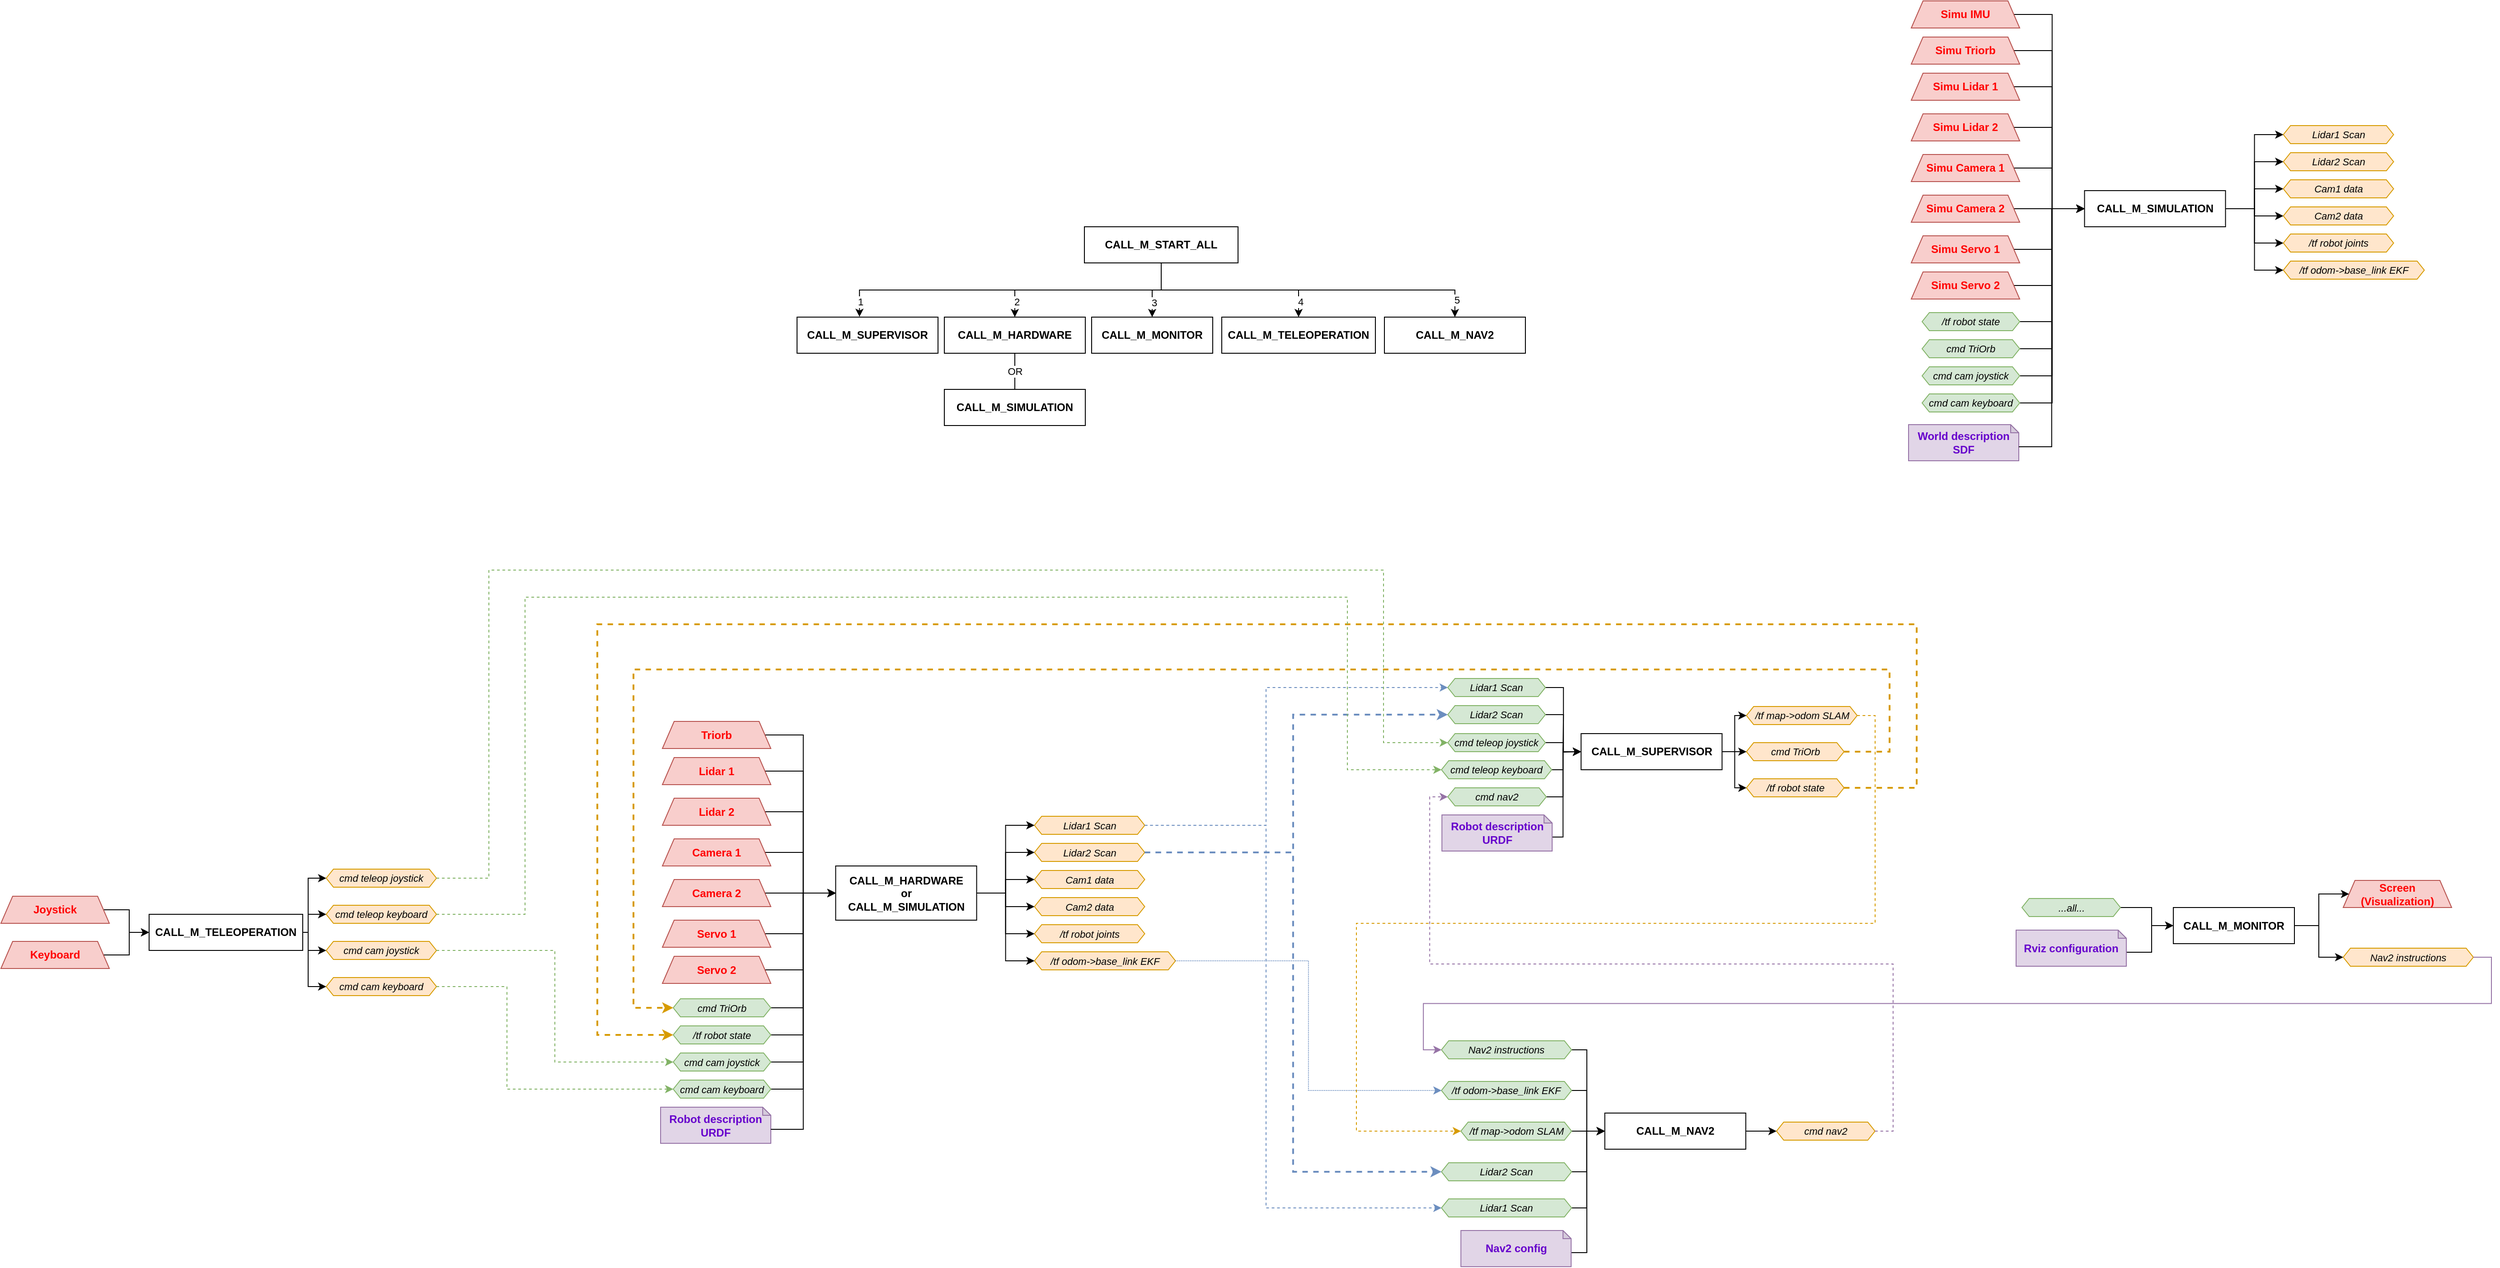 <mxfile version="22.1.15" type="device">
  <diagram id="C5RBs43oDa-KdzZeNtuy" name="Page-1">
    <mxGraphModel dx="3563" dy="2198" grid="1" gridSize="10" guides="1" tooltips="1" connect="1" arrows="1" fold="1" page="1" pageScale="1" pageWidth="827" pageHeight="1169" math="0" shadow="0">
      <root>
        <mxCell id="WIyWlLk6GJQsqaUBKTNV-0" />
        <mxCell id="WIyWlLk6GJQsqaUBKTNV-1" parent="WIyWlLk6GJQsqaUBKTNV-0" />
        <mxCell id="dkalc_hDWcm7XEXlRDou-80" value="" style="group" vertex="1" connectable="0" parent="WIyWlLk6GJQsqaUBKTNV-1">
          <mxGeometry x="11" y="20" width="806" height="220" as="geometry" />
        </mxCell>
        <mxCell id="WIyWlLk6GJQsqaUBKTNV-7" value="&lt;b&gt;CALL_M_MONITOR&lt;/b&gt;" style="rounded=1;whiteSpace=wrap;html=1;fontSize=12;glass=0;strokeWidth=1;shadow=0;arcSize=0;" parent="dkalc_hDWcm7XEXlRDou-80" vertex="1">
          <mxGeometry x="326" y="100" width="134" height="40" as="geometry" />
        </mxCell>
        <mxCell id="dkalc_hDWcm7XEXlRDou-2" value="&lt;b&gt;CALL_M_HARDWARE&lt;/b&gt;" style="rounded=1;whiteSpace=wrap;html=1;fontSize=12;glass=0;strokeWidth=1;shadow=0;arcSize=0;" vertex="1" parent="dkalc_hDWcm7XEXlRDou-80">
          <mxGeometry x="163" y="100" width="156" height="40" as="geometry" />
        </mxCell>
        <mxCell id="dkalc_hDWcm7XEXlRDou-4" value="&lt;b&gt;CALL_M_SIMULATION&lt;/b&gt;" style="rounded=1;whiteSpace=wrap;html=1;fontSize=12;glass=0;strokeWidth=1;shadow=0;arcSize=0;" vertex="1" parent="dkalc_hDWcm7XEXlRDou-80">
          <mxGeometry x="163" y="180" width="156" height="40" as="geometry" />
        </mxCell>
        <mxCell id="dkalc_hDWcm7XEXlRDou-12" value="OR" style="edgeStyle=orthogonalEdgeStyle;rounded=0;orthogonalLoop=1;jettySize=auto;html=1;exitX=0.5;exitY=1;exitDx=0;exitDy=0;entryX=0.5;entryY=0;entryDx=0;entryDy=0;endArrow=none;endFill=0;" edge="1" parent="dkalc_hDWcm7XEXlRDou-80" source="dkalc_hDWcm7XEXlRDou-2" target="dkalc_hDWcm7XEXlRDou-4">
          <mxGeometry relative="1" as="geometry" />
        </mxCell>
        <mxCell id="dkalc_hDWcm7XEXlRDou-6" value="&lt;b&gt;CALL_M_NAV2&lt;/b&gt;" style="rounded=1;whiteSpace=wrap;html=1;fontSize=12;glass=0;strokeWidth=1;shadow=0;arcSize=0;" vertex="1" parent="dkalc_hDWcm7XEXlRDou-80">
          <mxGeometry x="650" y="100" width="156" height="40" as="geometry" />
        </mxCell>
        <mxCell id="dkalc_hDWcm7XEXlRDou-7" value="&lt;b&gt;CALL_M_SUPERVISOR&lt;/b&gt;" style="rounded=1;whiteSpace=wrap;html=1;fontSize=12;glass=0;strokeWidth=1;shadow=0;arcSize=0;" vertex="1" parent="dkalc_hDWcm7XEXlRDou-80">
          <mxGeometry y="100" width="156" height="40" as="geometry" />
        </mxCell>
        <mxCell id="dkalc_hDWcm7XEXlRDou-8" value="&lt;b&gt;CALL_M_TELEOPERATION&lt;/b&gt;" style="rounded=1;whiteSpace=wrap;html=1;fontSize=12;glass=0;strokeWidth=1;shadow=0;arcSize=0;" vertex="1" parent="dkalc_hDWcm7XEXlRDou-80">
          <mxGeometry x="470" y="100" width="170" height="40" as="geometry" />
        </mxCell>
        <mxCell id="dkalc_hDWcm7XEXlRDou-13" style="edgeStyle=orthogonalEdgeStyle;rounded=0;orthogonalLoop=1;jettySize=auto;html=1;exitX=0.5;exitY=1;exitDx=0;exitDy=0;entryX=0.5;entryY=0;entryDx=0;entryDy=0;" edge="1" parent="dkalc_hDWcm7XEXlRDou-80" source="dkalc_hDWcm7XEXlRDou-9" target="WIyWlLk6GJQsqaUBKTNV-7">
          <mxGeometry relative="1" as="geometry" />
        </mxCell>
        <mxCell id="dkalc_hDWcm7XEXlRDou-21" value="3" style="edgeLabel;html=1;align=center;verticalAlign=middle;resizable=0;points=[];" vertex="1" connectable="0" parent="dkalc_hDWcm7XEXlRDou-13">
          <mxGeometry x="0.538" y="2" relative="1" as="geometry">
            <mxPoint as="offset" />
          </mxGeometry>
        </mxCell>
        <mxCell id="dkalc_hDWcm7XEXlRDou-14" style="edgeStyle=orthogonalEdgeStyle;rounded=0;orthogonalLoop=1;jettySize=auto;html=1;exitX=0.5;exitY=1;exitDx=0;exitDy=0;entryX=0.5;entryY=0;entryDx=0;entryDy=0;" edge="1" parent="dkalc_hDWcm7XEXlRDou-80" source="dkalc_hDWcm7XEXlRDou-9" target="dkalc_hDWcm7XEXlRDou-8">
          <mxGeometry relative="1" as="geometry" />
        </mxCell>
        <mxCell id="dkalc_hDWcm7XEXlRDou-22" value="4" style="edgeLabel;html=1;align=center;verticalAlign=middle;resizable=0;points=[];" vertex="1" connectable="0" parent="dkalc_hDWcm7XEXlRDou-14">
          <mxGeometry x="0.84" y="2" relative="1" as="geometry">
            <mxPoint as="offset" />
          </mxGeometry>
        </mxCell>
        <mxCell id="dkalc_hDWcm7XEXlRDou-15" style="edgeStyle=orthogonalEdgeStyle;rounded=0;orthogonalLoop=1;jettySize=auto;html=1;exitX=0.5;exitY=1;exitDx=0;exitDy=0;entryX=0.5;entryY=0;entryDx=0;entryDy=0;" edge="1" parent="dkalc_hDWcm7XEXlRDou-80" source="dkalc_hDWcm7XEXlRDou-9" target="dkalc_hDWcm7XEXlRDou-6">
          <mxGeometry relative="1" as="geometry" />
        </mxCell>
        <mxCell id="dkalc_hDWcm7XEXlRDou-23" value="5" style="edgeLabel;html=1;align=center;verticalAlign=middle;resizable=0;points=[];" vertex="1" connectable="0" parent="dkalc_hDWcm7XEXlRDou-15">
          <mxGeometry x="0.899" y="2" relative="1" as="geometry">
            <mxPoint as="offset" />
          </mxGeometry>
        </mxCell>
        <mxCell id="dkalc_hDWcm7XEXlRDou-16" style="edgeStyle=orthogonalEdgeStyle;rounded=0;orthogonalLoop=1;jettySize=auto;html=1;exitX=0.5;exitY=1;exitDx=0;exitDy=0;entryX=0.5;entryY=0;entryDx=0;entryDy=0;" edge="1" parent="dkalc_hDWcm7XEXlRDou-80" source="dkalc_hDWcm7XEXlRDou-9" target="dkalc_hDWcm7XEXlRDou-2">
          <mxGeometry relative="1" as="geometry" />
        </mxCell>
        <mxCell id="dkalc_hDWcm7XEXlRDou-20" value="2" style="edgeLabel;html=1;align=center;verticalAlign=middle;resizable=0;points=[];" vertex="1" connectable="0" parent="dkalc_hDWcm7XEXlRDou-16">
          <mxGeometry x="0.847" y="2" relative="1" as="geometry">
            <mxPoint as="offset" />
          </mxGeometry>
        </mxCell>
        <mxCell id="dkalc_hDWcm7XEXlRDou-9" value="&lt;b&gt;CALL_M_START_ALL&lt;/b&gt;" style="rounded=1;whiteSpace=wrap;html=1;fontSize=12;glass=0;strokeWidth=1;shadow=0;arcSize=0;" vertex="1" parent="dkalc_hDWcm7XEXlRDou-80">
          <mxGeometry x="318" width="170" height="40" as="geometry" />
        </mxCell>
        <mxCell id="dkalc_hDWcm7XEXlRDou-17" style="edgeStyle=orthogonalEdgeStyle;rounded=0;orthogonalLoop=1;jettySize=auto;html=1;exitX=0.5;exitY=1;exitDx=0;exitDy=0;entryX=0.443;entryY=-0.008;entryDx=0;entryDy=0;entryPerimeter=0;" edge="1" parent="dkalc_hDWcm7XEXlRDou-80" source="dkalc_hDWcm7XEXlRDou-9" target="dkalc_hDWcm7XEXlRDou-7">
          <mxGeometry relative="1" as="geometry" />
        </mxCell>
        <mxCell id="dkalc_hDWcm7XEXlRDou-19" value="1" style="edgeLabel;html=1;align=center;verticalAlign=middle;resizable=0;points=[];" vertex="1" connectable="0" parent="dkalc_hDWcm7XEXlRDou-17">
          <mxGeometry x="0.915" y="1" relative="1" as="geometry">
            <mxPoint as="offset" />
          </mxGeometry>
        </mxCell>
        <mxCell id="dkalc_hDWcm7XEXlRDou-431" value="" style="group" vertex="1" connectable="0" parent="WIyWlLk6GJQsqaUBKTNV-1">
          <mxGeometry x="-870" y="731" width="482" height="140" as="geometry" />
        </mxCell>
        <mxCell id="dkalc_hDWcm7XEXlRDou-432" value="&lt;b&gt;CALL_M_TELEOPERATION&lt;/b&gt;" style="rounded=1;whiteSpace=wrap;html=1;fontSize=12;glass=0;strokeWidth=1;shadow=0;arcSize=0;" vertex="1" parent="dkalc_hDWcm7XEXlRDou-431">
          <mxGeometry x="164" y="50" width="170" height="40" as="geometry" />
        </mxCell>
        <mxCell id="dkalc_hDWcm7XEXlRDou-433" style="edgeStyle=orthogonalEdgeStyle;rounded=0;orthogonalLoop=1;jettySize=auto;html=1;exitX=1;exitY=0.5;exitDx=0;exitDy=0;entryX=0;entryY=0.5;entryDx=0;entryDy=0;" edge="1" parent="dkalc_hDWcm7XEXlRDou-431" source="dkalc_hDWcm7XEXlRDou-434" target="dkalc_hDWcm7XEXlRDou-432">
          <mxGeometry relative="1" as="geometry" />
        </mxCell>
        <mxCell id="dkalc_hDWcm7XEXlRDou-434" value="Joystick" style="shape=trapezoid;perimeter=trapezoidPerimeter;whiteSpace=wrap;html=1;fixedSize=1;size=13;fillColor=#f8cecc;strokeColor=#b85450;fontStyle=1;fontColor=#FF0000;" vertex="1" parent="dkalc_hDWcm7XEXlRDou-431">
          <mxGeometry y="30" width="120" height="30" as="geometry" />
        </mxCell>
        <mxCell id="dkalc_hDWcm7XEXlRDou-435" style="edgeStyle=orthogonalEdgeStyle;rounded=0;orthogonalLoop=1;jettySize=auto;html=1;exitX=1;exitY=0.5;exitDx=0;exitDy=0;" edge="1" parent="dkalc_hDWcm7XEXlRDou-431" source="dkalc_hDWcm7XEXlRDou-436" target="dkalc_hDWcm7XEXlRDou-432">
          <mxGeometry relative="1" as="geometry" />
        </mxCell>
        <mxCell id="dkalc_hDWcm7XEXlRDou-436" value="Keyboard" style="shape=trapezoid;perimeter=trapezoidPerimeter;whiteSpace=wrap;html=1;fixedSize=1;size=13;fillColor=#f8cecc;strokeColor=#b85450;fontStyle=1;fontColor=#FF0000;" vertex="1" parent="dkalc_hDWcm7XEXlRDou-431">
          <mxGeometry y="80" width="120" height="30" as="geometry" />
        </mxCell>
        <mxCell id="dkalc_hDWcm7XEXlRDou-437" value="cmd teleop joystick" style="shape=hexagon;perimeter=hexagonPerimeter2;whiteSpace=wrap;html=1;fixedSize=1;fillColor=#ffe6cc;strokeColor=#d79b00;size=8;fontStyle=2;fontSize=11;" vertex="1" parent="dkalc_hDWcm7XEXlRDou-431">
          <mxGeometry x="360" width="122" height="20" as="geometry" />
        </mxCell>
        <mxCell id="dkalc_hDWcm7XEXlRDou-438" style="edgeStyle=orthogonalEdgeStyle;rounded=0;orthogonalLoop=1;jettySize=auto;html=1;exitX=1;exitY=0.5;exitDx=0;exitDy=0;entryX=0;entryY=0.5;entryDx=0;entryDy=0;" edge="1" parent="dkalc_hDWcm7XEXlRDou-431" source="dkalc_hDWcm7XEXlRDou-432" target="dkalc_hDWcm7XEXlRDou-437">
          <mxGeometry relative="1" as="geometry">
            <Array as="points">
              <mxPoint x="340" y="70" />
              <mxPoint x="340" y="10" />
            </Array>
          </mxGeometry>
        </mxCell>
        <mxCell id="dkalc_hDWcm7XEXlRDou-439" value="cmd cam keyboard" style="shape=hexagon;perimeter=hexagonPerimeter2;whiteSpace=wrap;html=1;fixedSize=1;fillColor=#ffe6cc;strokeColor=#d79b00;size=8;fontStyle=2;fontSize=11;" vertex="1" parent="dkalc_hDWcm7XEXlRDou-431">
          <mxGeometry x="360" y="120" width="122" height="20" as="geometry" />
        </mxCell>
        <mxCell id="dkalc_hDWcm7XEXlRDou-440" style="edgeStyle=orthogonalEdgeStyle;rounded=0;orthogonalLoop=1;jettySize=auto;html=1;exitX=1;exitY=0.5;exitDx=0;exitDy=0;entryX=0;entryY=0.5;entryDx=0;entryDy=0;" edge="1" parent="dkalc_hDWcm7XEXlRDou-431" source="dkalc_hDWcm7XEXlRDou-432" target="dkalc_hDWcm7XEXlRDou-439">
          <mxGeometry relative="1" as="geometry">
            <Array as="points">
              <mxPoint x="340" y="70" />
              <mxPoint x="340" y="130" />
            </Array>
          </mxGeometry>
        </mxCell>
        <mxCell id="dkalc_hDWcm7XEXlRDou-441" value="cmd teleop keyboard" style="shape=hexagon;perimeter=hexagonPerimeter2;whiteSpace=wrap;html=1;fixedSize=1;fillColor=#ffe6cc;strokeColor=#d79b00;size=8;fontStyle=2;fontSize=11;" vertex="1" parent="dkalc_hDWcm7XEXlRDou-431">
          <mxGeometry x="360" y="40" width="122" height="20" as="geometry" />
        </mxCell>
        <mxCell id="dkalc_hDWcm7XEXlRDou-442" style="edgeStyle=orthogonalEdgeStyle;rounded=0;orthogonalLoop=1;jettySize=auto;html=1;exitX=1;exitY=0.5;exitDx=0;exitDy=0;entryX=0;entryY=0.5;entryDx=0;entryDy=0;" edge="1" parent="dkalc_hDWcm7XEXlRDou-431" source="dkalc_hDWcm7XEXlRDou-432" target="dkalc_hDWcm7XEXlRDou-441">
          <mxGeometry relative="1" as="geometry">
            <Array as="points">
              <mxPoint x="340" y="70" />
              <mxPoint x="340" y="50" />
            </Array>
          </mxGeometry>
        </mxCell>
        <mxCell id="dkalc_hDWcm7XEXlRDou-443" value="cmd cam joystick" style="shape=hexagon;perimeter=hexagonPerimeter2;whiteSpace=wrap;html=1;fixedSize=1;fillColor=#ffe6cc;strokeColor=#d79b00;size=8;fontStyle=2;fontSize=11;" vertex="1" parent="dkalc_hDWcm7XEXlRDou-431">
          <mxGeometry x="360" y="80" width="122" height="20" as="geometry" />
        </mxCell>
        <mxCell id="dkalc_hDWcm7XEXlRDou-444" style="edgeStyle=orthogonalEdgeStyle;rounded=0;orthogonalLoop=1;jettySize=auto;html=1;exitX=1;exitY=0.5;exitDx=0;exitDy=0;entryX=0;entryY=0.5;entryDx=0;entryDy=0;" edge="1" parent="dkalc_hDWcm7XEXlRDou-431" source="dkalc_hDWcm7XEXlRDou-432" target="dkalc_hDWcm7XEXlRDou-443">
          <mxGeometry relative="1" as="geometry">
            <Array as="points">
              <mxPoint x="340" y="70" />
              <mxPoint x="340" y="90" />
            </Array>
          </mxGeometry>
        </mxCell>
        <mxCell id="dkalc_hDWcm7XEXlRDou-445" value="" style="group" vertex="1" connectable="0" parent="WIyWlLk6GJQsqaUBKTNV-1">
          <mxGeometry x="-140" y="567.5" width="569.75" height="467" as="geometry" />
        </mxCell>
        <mxCell id="dkalc_hDWcm7XEXlRDou-446" value="&lt;div&gt;Robot description&lt;/div&gt;&lt;div&gt;URDF&lt;br&gt;&lt;/div&gt;" style="shape=note;whiteSpace=wrap;html=1;backgroundOutline=1;darkOpacity=0.05;size=9;fontStyle=1;fillColor=#e1d5e7;strokeColor=#9673a6;fontColor=#6600CC;" vertex="1" parent="dkalc_hDWcm7XEXlRDou-445">
          <mxGeometry y="427" width="122" height="40" as="geometry" />
        </mxCell>
        <mxCell id="dkalc_hDWcm7XEXlRDou-447" value="&lt;b&gt;CALL_M_HARDWARE&lt;br&gt;or&lt;br&gt;CALL_M_SIMULATION&lt;br&gt;&lt;/b&gt;" style="rounded=1;whiteSpace=wrap;html=1;fontSize=12;glass=0;strokeWidth=1;shadow=0;arcSize=0;" vertex="1" parent="dkalc_hDWcm7XEXlRDou-445">
          <mxGeometry x="193.75" y="160" width="156" height="60" as="geometry" />
        </mxCell>
        <mxCell id="dkalc_hDWcm7XEXlRDou-448" style="edgeStyle=orthogonalEdgeStyle;rounded=0;orthogonalLoop=1;jettySize=auto;html=1;exitX=0;exitY=0;exitDx=122;exitDy=24.5;exitPerimeter=0;entryX=0;entryY=0.5;entryDx=0;entryDy=0;" edge="1" parent="dkalc_hDWcm7XEXlRDou-445" source="dkalc_hDWcm7XEXlRDou-446" target="dkalc_hDWcm7XEXlRDou-447">
          <mxGeometry relative="1" as="geometry" />
        </mxCell>
        <mxCell id="dkalc_hDWcm7XEXlRDou-449" style="edgeStyle=orthogonalEdgeStyle;rounded=0;orthogonalLoop=1;jettySize=auto;html=1;exitX=1;exitY=0.5;exitDx=0;exitDy=0;entryX=0;entryY=0.5;entryDx=0;entryDy=0;" edge="1" parent="dkalc_hDWcm7XEXlRDou-445" source="dkalc_hDWcm7XEXlRDou-450" target="dkalc_hDWcm7XEXlRDou-447">
          <mxGeometry relative="1" as="geometry" />
        </mxCell>
        <mxCell id="dkalc_hDWcm7XEXlRDou-450" value="Lidar 1" style="shape=trapezoid;perimeter=trapezoidPerimeter;whiteSpace=wrap;html=1;fixedSize=1;size=13;fillColor=#f8cecc;strokeColor=#b85450;fontStyle=1;fontColor=#FF0000;" vertex="1" parent="dkalc_hDWcm7XEXlRDou-445">
          <mxGeometry x="2" y="40" width="120" height="30" as="geometry" />
        </mxCell>
        <mxCell id="dkalc_hDWcm7XEXlRDou-451" style="edgeStyle=orthogonalEdgeStyle;rounded=0;orthogonalLoop=1;jettySize=auto;html=1;exitX=1;exitY=0.5;exitDx=0;exitDy=0;entryX=0;entryY=0.5;entryDx=0;entryDy=0;" edge="1" parent="dkalc_hDWcm7XEXlRDou-445" source="dkalc_hDWcm7XEXlRDou-452" target="dkalc_hDWcm7XEXlRDou-447">
          <mxGeometry relative="1" as="geometry" />
        </mxCell>
        <mxCell id="dkalc_hDWcm7XEXlRDou-452" value="Lidar 2" style="shape=trapezoid;perimeter=trapezoidPerimeter;whiteSpace=wrap;html=1;fixedSize=1;size=13;fillColor=#f8cecc;strokeColor=#b85450;fontStyle=1;fontColor=#FF0000;" vertex="1" parent="dkalc_hDWcm7XEXlRDou-445">
          <mxGeometry x="2" y="85" width="120" height="30" as="geometry" />
        </mxCell>
        <mxCell id="dkalc_hDWcm7XEXlRDou-453" style="edgeStyle=orthogonalEdgeStyle;rounded=0;orthogonalLoop=1;jettySize=auto;html=1;exitX=1;exitY=0.5;exitDx=0;exitDy=0;entryX=0;entryY=0.5;entryDx=0;entryDy=0;" edge="1" parent="dkalc_hDWcm7XEXlRDou-445" source="dkalc_hDWcm7XEXlRDou-454" target="dkalc_hDWcm7XEXlRDou-447">
          <mxGeometry relative="1" as="geometry" />
        </mxCell>
        <mxCell id="dkalc_hDWcm7XEXlRDou-454" value="Camera 1" style="shape=trapezoid;perimeter=trapezoidPerimeter;whiteSpace=wrap;html=1;fixedSize=1;size=13;fillColor=#f8cecc;strokeColor=#b85450;fontStyle=1;fontColor=#FF0000;" vertex="1" parent="dkalc_hDWcm7XEXlRDou-445">
          <mxGeometry x="2" y="130" width="120" height="30" as="geometry" />
        </mxCell>
        <mxCell id="dkalc_hDWcm7XEXlRDou-455" style="edgeStyle=orthogonalEdgeStyle;rounded=0;orthogonalLoop=1;jettySize=auto;html=1;exitX=1;exitY=0.5;exitDx=0;exitDy=0;" edge="1" parent="dkalc_hDWcm7XEXlRDou-445" source="dkalc_hDWcm7XEXlRDou-456" target="dkalc_hDWcm7XEXlRDou-447">
          <mxGeometry relative="1" as="geometry" />
        </mxCell>
        <mxCell id="dkalc_hDWcm7XEXlRDou-456" value="Camera 2" style="shape=trapezoid;perimeter=trapezoidPerimeter;whiteSpace=wrap;html=1;fixedSize=1;size=13;fillColor=#f8cecc;strokeColor=#b85450;fontStyle=1;fontColor=#FF0000;" vertex="1" parent="dkalc_hDWcm7XEXlRDou-445">
          <mxGeometry x="2" y="175" width="120" height="30" as="geometry" />
        </mxCell>
        <mxCell id="dkalc_hDWcm7XEXlRDou-457" style="edgeStyle=orthogonalEdgeStyle;rounded=0;orthogonalLoop=1;jettySize=auto;html=1;exitX=1;exitY=0.5;exitDx=0;exitDy=0;entryX=0;entryY=0.5;entryDx=0;entryDy=0;" edge="1" parent="dkalc_hDWcm7XEXlRDou-445" source="dkalc_hDWcm7XEXlRDou-458" target="dkalc_hDWcm7XEXlRDou-447">
          <mxGeometry relative="1" as="geometry" />
        </mxCell>
        <mxCell id="dkalc_hDWcm7XEXlRDou-458" value="Servo 1 " style="shape=trapezoid;perimeter=trapezoidPerimeter;whiteSpace=wrap;html=1;fixedSize=1;size=13;fillColor=#f8cecc;strokeColor=#b85450;fontStyle=1;fontColor=#FF0000;" vertex="1" parent="dkalc_hDWcm7XEXlRDou-445">
          <mxGeometry x="2" y="220" width="120" height="30" as="geometry" />
        </mxCell>
        <mxCell id="dkalc_hDWcm7XEXlRDou-459" style="edgeStyle=orthogonalEdgeStyle;rounded=0;orthogonalLoop=1;jettySize=auto;html=1;exitX=1;exitY=0.5;exitDx=0;exitDy=0;entryX=0;entryY=0.5;entryDx=0;entryDy=0;" edge="1" parent="dkalc_hDWcm7XEXlRDou-445" source="dkalc_hDWcm7XEXlRDou-460" target="dkalc_hDWcm7XEXlRDou-447">
          <mxGeometry relative="1" as="geometry" />
        </mxCell>
        <mxCell id="dkalc_hDWcm7XEXlRDou-460" value="Servo 2 " style="shape=trapezoid;perimeter=trapezoidPerimeter;whiteSpace=wrap;html=1;fixedSize=1;size=13;fillColor=#f8cecc;strokeColor=#b85450;fontStyle=1;fontColor=#FF0000;" vertex="1" parent="dkalc_hDWcm7XEXlRDou-445">
          <mxGeometry x="2" y="260" width="120" height="30" as="geometry" />
        </mxCell>
        <mxCell id="dkalc_hDWcm7XEXlRDou-461" style="edgeStyle=orthogonalEdgeStyle;rounded=0;orthogonalLoop=1;jettySize=auto;html=1;exitX=1;exitY=0.5;exitDx=0;exitDy=0;entryX=0;entryY=0.5;entryDx=0;entryDy=0;" edge="1" parent="dkalc_hDWcm7XEXlRDou-445" source="dkalc_hDWcm7XEXlRDou-462" target="dkalc_hDWcm7XEXlRDou-447">
          <mxGeometry relative="1" as="geometry" />
        </mxCell>
        <mxCell id="dkalc_hDWcm7XEXlRDou-462" value="Triorb" style="shape=trapezoid;perimeter=trapezoidPerimeter;whiteSpace=wrap;html=1;fixedSize=1;size=13;fillColor=#f8cecc;strokeColor=#b85450;fontStyle=1;fontColor=#FF0000;" vertex="1" parent="dkalc_hDWcm7XEXlRDou-445">
          <mxGeometry x="2" width="120" height="30" as="geometry" />
        </mxCell>
        <mxCell id="dkalc_hDWcm7XEXlRDou-463" style="edgeStyle=orthogonalEdgeStyle;rounded=0;orthogonalLoop=1;jettySize=auto;html=1;exitX=1;exitY=0.5;exitDx=0;exitDy=0;entryX=0;entryY=0.5;entryDx=0;entryDy=0;" edge="1" parent="dkalc_hDWcm7XEXlRDou-445" source="dkalc_hDWcm7XEXlRDou-464" target="dkalc_hDWcm7XEXlRDou-447">
          <mxGeometry relative="1" as="geometry" />
        </mxCell>
        <mxCell id="dkalc_hDWcm7XEXlRDou-464" value="cmd TriOrb" style="shape=hexagon;perimeter=hexagonPerimeter2;whiteSpace=wrap;html=1;fixedSize=1;fillColor=#d5e8d4;strokeColor=#82b366;size=8;fontStyle=2;fontColor=#000000;fontSize=11;" vertex="1" parent="dkalc_hDWcm7XEXlRDou-445">
          <mxGeometry x="14" y="307" width="108" height="20" as="geometry" />
        </mxCell>
        <mxCell id="dkalc_hDWcm7XEXlRDou-465" style="edgeStyle=orthogonalEdgeStyle;rounded=0;orthogonalLoop=1;jettySize=auto;html=1;exitX=1;exitY=0.5;exitDx=0;exitDy=0;entryX=0;entryY=0.5;entryDx=0;entryDy=0;" edge="1" parent="dkalc_hDWcm7XEXlRDou-445" source="dkalc_hDWcm7XEXlRDou-466" target="dkalc_hDWcm7XEXlRDou-447">
          <mxGeometry relative="1" as="geometry" />
        </mxCell>
        <mxCell id="dkalc_hDWcm7XEXlRDou-466" value="/tf robot state" style="shape=hexagon;perimeter=hexagonPerimeter2;whiteSpace=wrap;html=1;fixedSize=1;fillColor=#d5e8d4;strokeColor=#82b366;size=8;fontStyle=2;fontColor=#000000;fontSize=11;" vertex="1" parent="dkalc_hDWcm7XEXlRDou-445">
          <mxGeometry x="14" y="337" width="108" height="20" as="geometry" />
        </mxCell>
        <mxCell id="dkalc_hDWcm7XEXlRDou-467" style="edgeStyle=orthogonalEdgeStyle;rounded=0;orthogonalLoop=1;jettySize=auto;html=1;exitX=1;exitY=0.5;exitDx=0;exitDy=0;entryX=0;entryY=0.5;entryDx=0;entryDy=0;" edge="1" parent="dkalc_hDWcm7XEXlRDou-445" source="dkalc_hDWcm7XEXlRDou-468" target="dkalc_hDWcm7XEXlRDou-447">
          <mxGeometry relative="1" as="geometry" />
        </mxCell>
        <mxCell id="dkalc_hDWcm7XEXlRDou-468" value="cmd cam joystick" style="shape=hexagon;perimeter=hexagonPerimeter2;whiteSpace=wrap;html=1;fixedSize=1;fillColor=#d5e8d4;strokeColor=#82b366;size=8;fontStyle=2;fontColor=#000000;fontSize=11;" vertex="1" parent="dkalc_hDWcm7XEXlRDou-445">
          <mxGeometry x="14" y="367" width="108" height="20" as="geometry" />
        </mxCell>
        <mxCell id="dkalc_hDWcm7XEXlRDou-469" style="edgeStyle=orthogonalEdgeStyle;rounded=0;orthogonalLoop=1;jettySize=auto;html=1;exitX=1;exitY=0.5;exitDx=0;exitDy=0;entryX=0;entryY=0.5;entryDx=0;entryDy=0;" edge="1" parent="dkalc_hDWcm7XEXlRDou-445" source="dkalc_hDWcm7XEXlRDou-470" target="dkalc_hDWcm7XEXlRDou-447">
          <mxGeometry relative="1" as="geometry" />
        </mxCell>
        <mxCell id="dkalc_hDWcm7XEXlRDou-470" value="cmd cam keyboard" style="shape=hexagon;perimeter=hexagonPerimeter2;whiteSpace=wrap;html=1;fixedSize=1;fillColor=#d5e8d4;strokeColor=#82b366;size=8;fontStyle=2;fontColor=#000000;fontSize=11;" vertex="1" parent="dkalc_hDWcm7XEXlRDou-445">
          <mxGeometry x="14" y="397" width="108" height="20" as="geometry" />
        </mxCell>
        <mxCell id="dkalc_hDWcm7XEXlRDou-471" value="Lidar2 Scan" style="shape=hexagon;perimeter=hexagonPerimeter2;whiteSpace=wrap;html=1;fixedSize=1;fillColor=#ffe6cc;strokeColor=#d79b00;size=8;fontStyle=2;fontSize=11;" vertex="1" parent="dkalc_hDWcm7XEXlRDou-445">
          <mxGeometry x="413.75" y="135" width="122" height="20" as="geometry" />
        </mxCell>
        <mxCell id="dkalc_hDWcm7XEXlRDou-472" style="edgeStyle=orthogonalEdgeStyle;rounded=0;orthogonalLoop=1;jettySize=auto;html=1;exitX=1;exitY=0.5;exitDx=0;exitDy=0;entryX=0;entryY=0.5;entryDx=0;entryDy=0;" edge="1" parent="dkalc_hDWcm7XEXlRDou-445" source="dkalc_hDWcm7XEXlRDou-447" target="dkalc_hDWcm7XEXlRDou-471">
          <mxGeometry relative="1" as="geometry" />
        </mxCell>
        <mxCell id="dkalc_hDWcm7XEXlRDou-473" value="Lidar1 Scan" style="shape=hexagon;perimeter=hexagonPerimeter2;whiteSpace=wrap;html=1;fixedSize=1;fillColor=#ffe6cc;strokeColor=#d79b00;size=8;fontStyle=2;fontSize=11;" vertex="1" parent="dkalc_hDWcm7XEXlRDou-445">
          <mxGeometry x="413.75" y="105" width="122" height="20" as="geometry" />
        </mxCell>
        <mxCell id="dkalc_hDWcm7XEXlRDou-474" style="edgeStyle=orthogonalEdgeStyle;rounded=0;orthogonalLoop=1;jettySize=auto;html=1;exitX=1;exitY=0.5;exitDx=0;exitDy=0;entryX=0;entryY=0.5;entryDx=0;entryDy=0;" edge="1" parent="dkalc_hDWcm7XEXlRDou-445" source="dkalc_hDWcm7XEXlRDou-447" target="dkalc_hDWcm7XEXlRDou-473">
          <mxGeometry relative="1" as="geometry" />
        </mxCell>
        <mxCell id="dkalc_hDWcm7XEXlRDou-475" value="Cam1 data" style="shape=hexagon;perimeter=hexagonPerimeter2;whiteSpace=wrap;html=1;fixedSize=1;fillColor=#ffe6cc;strokeColor=#d79b00;size=8;fontStyle=2;fontSize=11;" vertex="1" parent="dkalc_hDWcm7XEXlRDou-445">
          <mxGeometry x="413.75" y="165" width="122" height="20" as="geometry" />
        </mxCell>
        <mxCell id="dkalc_hDWcm7XEXlRDou-476" style="edgeStyle=orthogonalEdgeStyle;rounded=0;orthogonalLoop=1;jettySize=auto;html=1;exitX=1;exitY=0.5;exitDx=0;exitDy=0;entryX=0;entryY=0.5;entryDx=0;entryDy=0;" edge="1" parent="dkalc_hDWcm7XEXlRDou-445" source="dkalc_hDWcm7XEXlRDou-447" target="dkalc_hDWcm7XEXlRDou-475">
          <mxGeometry relative="1" as="geometry" />
        </mxCell>
        <mxCell id="dkalc_hDWcm7XEXlRDou-477" value="Cam2 data" style="shape=hexagon;perimeter=hexagonPerimeter2;whiteSpace=wrap;html=1;fixedSize=1;fillColor=#ffe6cc;strokeColor=#d79b00;size=8;fontStyle=2;fontSize=11;" vertex="1" parent="dkalc_hDWcm7XEXlRDou-445">
          <mxGeometry x="413.75" y="195" width="122" height="20" as="geometry" />
        </mxCell>
        <mxCell id="dkalc_hDWcm7XEXlRDou-478" style="edgeStyle=orthogonalEdgeStyle;rounded=0;orthogonalLoop=1;jettySize=auto;html=1;exitX=1;exitY=0.5;exitDx=0;exitDy=0;entryX=0;entryY=0.5;entryDx=0;entryDy=0;" edge="1" parent="dkalc_hDWcm7XEXlRDou-445" source="dkalc_hDWcm7XEXlRDou-447" target="dkalc_hDWcm7XEXlRDou-477">
          <mxGeometry relative="1" as="geometry" />
        </mxCell>
        <mxCell id="dkalc_hDWcm7XEXlRDou-479" value="/tf robot joints" style="shape=hexagon;perimeter=hexagonPerimeter2;whiteSpace=wrap;html=1;fixedSize=1;fillColor=#ffe6cc;strokeColor=#d79b00;size=8;fontStyle=2;fontSize=11;" vertex="1" parent="dkalc_hDWcm7XEXlRDou-445">
          <mxGeometry x="413.75" y="225" width="122" height="20" as="geometry" />
        </mxCell>
        <mxCell id="dkalc_hDWcm7XEXlRDou-480" style="edgeStyle=orthogonalEdgeStyle;rounded=0;orthogonalLoop=1;jettySize=auto;html=1;exitX=1;exitY=0.5;exitDx=0;exitDy=0;entryX=0;entryY=0.5;entryDx=0;entryDy=0;" edge="1" parent="dkalc_hDWcm7XEXlRDou-445" source="dkalc_hDWcm7XEXlRDou-447" target="dkalc_hDWcm7XEXlRDou-479">
          <mxGeometry relative="1" as="geometry" />
        </mxCell>
        <mxCell id="dkalc_hDWcm7XEXlRDou-481" value="/tf odom-&amp;gt;base_link EKF" style="shape=hexagon;perimeter=hexagonPerimeter2;whiteSpace=wrap;html=1;fixedSize=1;fillColor=#ffe6cc;strokeColor=#d79b00;size=8;fontStyle=2;fontSize=11;" vertex="1" parent="dkalc_hDWcm7XEXlRDou-445">
          <mxGeometry x="413.75" y="255" width="156" height="20" as="geometry" />
        </mxCell>
        <mxCell id="dkalc_hDWcm7XEXlRDou-482" style="edgeStyle=orthogonalEdgeStyle;rounded=0;orthogonalLoop=1;jettySize=auto;html=1;exitX=1;exitY=0.5;exitDx=0;exitDy=0;entryX=0;entryY=0.5;entryDx=0;entryDy=0;" edge="1" parent="dkalc_hDWcm7XEXlRDou-445" source="dkalc_hDWcm7XEXlRDou-447" target="dkalc_hDWcm7XEXlRDou-481">
          <mxGeometry relative="1" as="geometry" />
        </mxCell>
        <mxCell id="dkalc_hDWcm7XEXlRDou-483" value="" style="group" vertex="1" connectable="0" parent="WIyWlLk6GJQsqaUBKTNV-1">
          <mxGeometry x="1241" y="-230" width="570.75" height="509" as="geometry" />
        </mxCell>
        <mxCell id="dkalc_hDWcm7XEXlRDou-484" value="&lt;div&gt;World description&lt;/div&gt;&lt;div&gt;SDF&lt;br&gt;&lt;/div&gt;" style="shape=note;whiteSpace=wrap;html=1;backgroundOutline=1;darkOpacity=0.05;size=9;fontStyle=1;fillColor=#e1d5e7;strokeColor=#9673a6;fontColor=#6600CC;" vertex="1" parent="dkalc_hDWcm7XEXlRDou-483">
          <mxGeometry y="469" width="122" height="40" as="geometry" />
        </mxCell>
        <mxCell id="dkalc_hDWcm7XEXlRDou-485" value="&lt;b&gt;CALL_M_SIMULATION&lt;/b&gt;" style="rounded=1;whiteSpace=wrap;html=1;fontSize=12;glass=0;strokeWidth=1;shadow=0;arcSize=0;" vertex="1" parent="dkalc_hDWcm7XEXlRDou-483">
          <mxGeometry x="194.75" y="210" width="156" height="40" as="geometry" />
        </mxCell>
        <mxCell id="dkalc_hDWcm7XEXlRDou-486" style="edgeStyle=orthogonalEdgeStyle;rounded=0;orthogonalLoop=1;jettySize=auto;html=1;exitX=0;exitY=0;exitDx=122;exitDy=24.5;exitPerimeter=0;entryX=0;entryY=0.5;entryDx=0;entryDy=0;" edge="1" parent="dkalc_hDWcm7XEXlRDou-483" source="dkalc_hDWcm7XEXlRDou-484" target="dkalc_hDWcm7XEXlRDou-485">
          <mxGeometry relative="1" as="geometry" />
        </mxCell>
        <mxCell id="dkalc_hDWcm7XEXlRDou-487" style="edgeStyle=orthogonalEdgeStyle;rounded=0;orthogonalLoop=1;jettySize=auto;html=1;exitX=1;exitY=0.5;exitDx=0;exitDy=0;entryX=0;entryY=0.5;entryDx=0;entryDy=0;" edge="1" parent="dkalc_hDWcm7XEXlRDou-483" source="dkalc_hDWcm7XEXlRDou-488" target="dkalc_hDWcm7XEXlRDou-485">
          <mxGeometry relative="1" as="geometry" />
        </mxCell>
        <mxCell id="dkalc_hDWcm7XEXlRDou-488" value="Simu Lidar 1" style="shape=trapezoid;perimeter=trapezoidPerimeter;whiteSpace=wrap;html=1;fixedSize=1;size=13;fillColor=#f8cecc;strokeColor=#b85450;fontStyle=1;fontColor=#FF0000;" vertex="1" parent="dkalc_hDWcm7XEXlRDou-483">
          <mxGeometry x="3" y="80" width="120" height="30" as="geometry" />
        </mxCell>
        <mxCell id="dkalc_hDWcm7XEXlRDou-489" style="edgeStyle=orthogonalEdgeStyle;rounded=0;orthogonalLoop=1;jettySize=auto;html=1;exitX=1;exitY=0.5;exitDx=0;exitDy=0;entryX=0;entryY=0.5;entryDx=0;entryDy=0;" edge="1" parent="dkalc_hDWcm7XEXlRDou-483" source="dkalc_hDWcm7XEXlRDou-490" target="dkalc_hDWcm7XEXlRDou-485">
          <mxGeometry relative="1" as="geometry" />
        </mxCell>
        <mxCell id="dkalc_hDWcm7XEXlRDou-490" value="Simu Lidar 2" style="shape=trapezoid;perimeter=trapezoidPerimeter;whiteSpace=wrap;html=1;fixedSize=1;size=13;fillColor=#f8cecc;strokeColor=#b85450;fontStyle=1;fontColor=#FF0000;" vertex="1" parent="dkalc_hDWcm7XEXlRDou-483">
          <mxGeometry x="3" y="125" width="120" height="30" as="geometry" />
        </mxCell>
        <mxCell id="dkalc_hDWcm7XEXlRDou-491" style="edgeStyle=orthogonalEdgeStyle;rounded=0;orthogonalLoop=1;jettySize=auto;html=1;exitX=1;exitY=0.5;exitDx=0;exitDy=0;entryX=0;entryY=0.5;entryDx=0;entryDy=0;" edge="1" parent="dkalc_hDWcm7XEXlRDou-483" source="dkalc_hDWcm7XEXlRDou-492" target="dkalc_hDWcm7XEXlRDou-485">
          <mxGeometry relative="1" as="geometry" />
        </mxCell>
        <mxCell id="dkalc_hDWcm7XEXlRDou-492" value="Simu Camera 1" style="shape=trapezoid;perimeter=trapezoidPerimeter;whiteSpace=wrap;html=1;fixedSize=1;size=13;fillColor=#f8cecc;strokeColor=#b85450;fontStyle=1;fontColor=#FF0000;" vertex="1" parent="dkalc_hDWcm7XEXlRDou-483">
          <mxGeometry x="3" y="170" width="120" height="30" as="geometry" />
        </mxCell>
        <mxCell id="dkalc_hDWcm7XEXlRDou-493" style="edgeStyle=orthogonalEdgeStyle;rounded=0;orthogonalLoop=1;jettySize=auto;html=1;exitX=1;exitY=0.5;exitDx=0;exitDy=0;" edge="1" parent="dkalc_hDWcm7XEXlRDou-483" source="dkalc_hDWcm7XEXlRDou-494" target="dkalc_hDWcm7XEXlRDou-485">
          <mxGeometry relative="1" as="geometry" />
        </mxCell>
        <mxCell id="dkalc_hDWcm7XEXlRDou-494" value="Simu Camera 2" style="shape=trapezoid;perimeter=trapezoidPerimeter;whiteSpace=wrap;html=1;fixedSize=1;size=13;fillColor=#f8cecc;strokeColor=#b85450;fontStyle=1;fontColor=#FF0000;" vertex="1" parent="dkalc_hDWcm7XEXlRDou-483">
          <mxGeometry x="3" y="215" width="120" height="30" as="geometry" />
        </mxCell>
        <mxCell id="dkalc_hDWcm7XEXlRDou-495" style="edgeStyle=orthogonalEdgeStyle;rounded=0;orthogonalLoop=1;jettySize=auto;html=1;exitX=1;exitY=0.5;exitDx=0;exitDy=0;entryX=0;entryY=0.5;entryDx=0;entryDy=0;" edge="1" parent="dkalc_hDWcm7XEXlRDou-483" source="dkalc_hDWcm7XEXlRDou-496" target="dkalc_hDWcm7XEXlRDou-485">
          <mxGeometry relative="1" as="geometry" />
        </mxCell>
        <mxCell id="dkalc_hDWcm7XEXlRDou-496" value="Simu Servo 1 " style="shape=trapezoid;perimeter=trapezoidPerimeter;whiteSpace=wrap;html=1;fixedSize=1;size=13;fillColor=#f8cecc;strokeColor=#b85450;fontStyle=1;fontColor=#FF0000;" vertex="1" parent="dkalc_hDWcm7XEXlRDou-483">
          <mxGeometry x="3" y="260" width="120" height="30" as="geometry" />
        </mxCell>
        <mxCell id="dkalc_hDWcm7XEXlRDou-497" style="edgeStyle=orthogonalEdgeStyle;rounded=0;orthogonalLoop=1;jettySize=auto;html=1;exitX=1;exitY=0.5;exitDx=0;exitDy=0;entryX=0;entryY=0.5;entryDx=0;entryDy=0;" edge="1" parent="dkalc_hDWcm7XEXlRDou-483" source="dkalc_hDWcm7XEXlRDou-498" target="dkalc_hDWcm7XEXlRDou-485">
          <mxGeometry relative="1" as="geometry" />
        </mxCell>
        <mxCell id="dkalc_hDWcm7XEXlRDou-498" value="Simu Servo 2 " style="shape=trapezoid;perimeter=trapezoidPerimeter;whiteSpace=wrap;html=1;fixedSize=1;size=13;fillColor=#f8cecc;strokeColor=#b85450;fontStyle=1;fontColor=#FF0000;" vertex="1" parent="dkalc_hDWcm7XEXlRDou-483">
          <mxGeometry x="3" y="300" width="120" height="30" as="geometry" />
        </mxCell>
        <mxCell id="dkalc_hDWcm7XEXlRDou-499" style="edgeStyle=orthogonalEdgeStyle;rounded=0;orthogonalLoop=1;jettySize=auto;html=1;exitX=1;exitY=0.5;exitDx=0;exitDy=0;entryX=0;entryY=0.5;entryDx=0;entryDy=0;" edge="1" parent="dkalc_hDWcm7XEXlRDou-483" source="dkalc_hDWcm7XEXlRDou-500" target="dkalc_hDWcm7XEXlRDou-485">
          <mxGeometry relative="1" as="geometry" />
        </mxCell>
        <mxCell id="dkalc_hDWcm7XEXlRDou-500" value="Simu Triorb" style="shape=trapezoid;perimeter=trapezoidPerimeter;whiteSpace=wrap;html=1;fixedSize=1;size=13;fillColor=#f8cecc;strokeColor=#b85450;fontStyle=1;fontColor=#FF0000;" vertex="1" parent="dkalc_hDWcm7XEXlRDou-483">
          <mxGeometry x="3" y="40" width="120" height="30" as="geometry" />
        </mxCell>
        <mxCell id="dkalc_hDWcm7XEXlRDou-501" style="edgeStyle=orthogonalEdgeStyle;rounded=0;orthogonalLoop=1;jettySize=auto;html=1;exitX=1;exitY=0.5;exitDx=0;exitDy=0;entryX=0;entryY=0.5;entryDx=0;entryDy=0;" edge="1" parent="dkalc_hDWcm7XEXlRDou-483" source="dkalc_hDWcm7XEXlRDou-502" target="dkalc_hDWcm7XEXlRDou-485">
          <mxGeometry relative="1" as="geometry" />
        </mxCell>
        <mxCell id="dkalc_hDWcm7XEXlRDou-502" value="/tf robot state" style="shape=hexagon;perimeter=hexagonPerimeter2;whiteSpace=wrap;html=1;fixedSize=1;fillColor=#d5e8d4;strokeColor=#82b366;size=8;fontStyle=2;fontColor=#000000;fontSize=11;" vertex="1" parent="dkalc_hDWcm7XEXlRDou-483">
          <mxGeometry x="15" y="345" width="108" height="20" as="geometry" />
        </mxCell>
        <mxCell id="dkalc_hDWcm7XEXlRDou-503" style="edgeStyle=orthogonalEdgeStyle;rounded=0;orthogonalLoop=1;jettySize=auto;html=1;exitX=1;exitY=0.5;exitDx=0;exitDy=0;entryX=0;entryY=0.5;entryDx=0;entryDy=0;" edge="1" parent="dkalc_hDWcm7XEXlRDou-483" source="dkalc_hDWcm7XEXlRDou-504" target="dkalc_hDWcm7XEXlRDou-485">
          <mxGeometry relative="1" as="geometry" />
        </mxCell>
        <mxCell id="dkalc_hDWcm7XEXlRDou-504" value="cmd TriOrb" style="shape=hexagon;perimeter=hexagonPerimeter2;whiteSpace=wrap;html=1;fixedSize=1;fillColor=#d5e8d4;strokeColor=#82b366;size=8;fontStyle=2;fontColor=#000000;fontSize=11;" vertex="1" parent="dkalc_hDWcm7XEXlRDou-483">
          <mxGeometry x="15" y="375" width="108" height="20" as="geometry" />
        </mxCell>
        <mxCell id="dkalc_hDWcm7XEXlRDou-505" style="edgeStyle=orthogonalEdgeStyle;rounded=0;orthogonalLoop=1;jettySize=auto;html=1;exitX=1;exitY=0.5;exitDx=0;exitDy=0;entryX=0;entryY=0.5;entryDx=0;entryDy=0;" edge="1" parent="dkalc_hDWcm7XEXlRDou-483" source="dkalc_hDWcm7XEXlRDou-506" target="dkalc_hDWcm7XEXlRDou-485">
          <mxGeometry relative="1" as="geometry" />
        </mxCell>
        <mxCell id="dkalc_hDWcm7XEXlRDou-506" value="cmd cam joystick" style="shape=hexagon;perimeter=hexagonPerimeter2;whiteSpace=wrap;html=1;fixedSize=1;fillColor=#d5e8d4;strokeColor=#82b366;size=8;fontStyle=2;fontColor=#000000;fontSize=11;" vertex="1" parent="dkalc_hDWcm7XEXlRDou-483">
          <mxGeometry x="15" y="405" width="108" height="20" as="geometry" />
        </mxCell>
        <mxCell id="dkalc_hDWcm7XEXlRDou-507" style="edgeStyle=orthogonalEdgeStyle;rounded=0;orthogonalLoop=1;jettySize=auto;html=1;exitX=1;exitY=0.5;exitDx=0;exitDy=0;entryX=0;entryY=0.5;entryDx=0;entryDy=0;" edge="1" parent="dkalc_hDWcm7XEXlRDou-483" source="dkalc_hDWcm7XEXlRDou-508" target="dkalc_hDWcm7XEXlRDou-485">
          <mxGeometry relative="1" as="geometry" />
        </mxCell>
        <mxCell id="dkalc_hDWcm7XEXlRDou-508" value="cmd cam keyboard" style="shape=hexagon;perimeter=hexagonPerimeter2;whiteSpace=wrap;html=1;fixedSize=1;fillColor=#d5e8d4;strokeColor=#82b366;size=8;fontStyle=2;fontColor=#000000;fontSize=11;" vertex="1" parent="dkalc_hDWcm7XEXlRDou-483">
          <mxGeometry x="15" y="435" width="108" height="20" as="geometry" />
        </mxCell>
        <mxCell id="dkalc_hDWcm7XEXlRDou-509" value="Lidar2 Scan" style="shape=hexagon;perimeter=hexagonPerimeter2;whiteSpace=wrap;html=1;fixedSize=1;fillColor=#ffe6cc;strokeColor=#d79b00;size=8;fontStyle=2;fontSize=11;" vertex="1" parent="dkalc_hDWcm7XEXlRDou-483">
          <mxGeometry x="414.75" y="168" width="122" height="20" as="geometry" />
        </mxCell>
        <mxCell id="dkalc_hDWcm7XEXlRDou-510" style="edgeStyle=orthogonalEdgeStyle;rounded=0;orthogonalLoop=1;jettySize=auto;html=1;exitX=1;exitY=0.5;exitDx=0;exitDy=0;entryX=0;entryY=0.5;entryDx=0;entryDy=0;" edge="1" parent="dkalc_hDWcm7XEXlRDou-483" source="dkalc_hDWcm7XEXlRDou-485" target="dkalc_hDWcm7XEXlRDou-509">
          <mxGeometry relative="1" as="geometry" />
        </mxCell>
        <mxCell id="dkalc_hDWcm7XEXlRDou-511" value="Lidar1 Scan" style="shape=hexagon;perimeter=hexagonPerimeter2;whiteSpace=wrap;html=1;fixedSize=1;fillColor=#ffe6cc;strokeColor=#d79b00;size=8;fontStyle=2;fontSize=11;" vertex="1" parent="dkalc_hDWcm7XEXlRDou-483">
          <mxGeometry x="414.75" y="138" width="122" height="20" as="geometry" />
        </mxCell>
        <mxCell id="dkalc_hDWcm7XEXlRDou-512" style="edgeStyle=orthogonalEdgeStyle;rounded=0;orthogonalLoop=1;jettySize=auto;html=1;exitX=1;exitY=0.5;exitDx=0;exitDy=0;entryX=0;entryY=0.5;entryDx=0;entryDy=0;" edge="1" parent="dkalc_hDWcm7XEXlRDou-483" source="dkalc_hDWcm7XEXlRDou-485" target="dkalc_hDWcm7XEXlRDou-511">
          <mxGeometry relative="1" as="geometry" />
        </mxCell>
        <mxCell id="dkalc_hDWcm7XEXlRDou-513" value="Cam1 data" style="shape=hexagon;perimeter=hexagonPerimeter2;whiteSpace=wrap;html=1;fixedSize=1;fillColor=#ffe6cc;strokeColor=#d79b00;size=8;fontStyle=2;fontSize=11;" vertex="1" parent="dkalc_hDWcm7XEXlRDou-483">
          <mxGeometry x="414.75" y="198" width="122" height="20" as="geometry" />
        </mxCell>
        <mxCell id="dkalc_hDWcm7XEXlRDou-514" style="edgeStyle=orthogonalEdgeStyle;rounded=0;orthogonalLoop=1;jettySize=auto;html=1;exitX=1;exitY=0.5;exitDx=0;exitDy=0;entryX=0;entryY=0.5;entryDx=0;entryDy=0;" edge="1" parent="dkalc_hDWcm7XEXlRDou-483" source="dkalc_hDWcm7XEXlRDou-485" target="dkalc_hDWcm7XEXlRDou-513">
          <mxGeometry relative="1" as="geometry" />
        </mxCell>
        <mxCell id="dkalc_hDWcm7XEXlRDou-515" value="Cam2 data" style="shape=hexagon;perimeter=hexagonPerimeter2;whiteSpace=wrap;html=1;fixedSize=1;fillColor=#ffe6cc;strokeColor=#d79b00;size=8;fontStyle=2;fontSize=11;" vertex="1" parent="dkalc_hDWcm7XEXlRDou-483">
          <mxGeometry x="414.75" y="228" width="122" height="20" as="geometry" />
        </mxCell>
        <mxCell id="dkalc_hDWcm7XEXlRDou-516" style="edgeStyle=orthogonalEdgeStyle;rounded=0;orthogonalLoop=1;jettySize=auto;html=1;exitX=1;exitY=0.5;exitDx=0;exitDy=0;entryX=0;entryY=0.5;entryDx=0;entryDy=0;" edge="1" parent="dkalc_hDWcm7XEXlRDou-483" source="dkalc_hDWcm7XEXlRDou-485" target="dkalc_hDWcm7XEXlRDou-515">
          <mxGeometry relative="1" as="geometry" />
        </mxCell>
        <mxCell id="dkalc_hDWcm7XEXlRDou-517" value="/tf robot joints" style="shape=hexagon;perimeter=hexagonPerimeter2;whiteSpace=wrap;html=1;fixedSize=1;fillColor=#ffe6cc;strokeColor=#d79b00;size=8;fontStyle=2;fontSize=11;" vertex="1" parent="dkalc_hDWcm7XEXlRDou-483">
          <mxGeometry x="414.75" y="258" width="122" height="20" as="geometry" />
        </mxCell>
        <mxCell id="dkalc_hDWcm7XEXlRDou-518" style="edgeStyle=orthogonalEdgeStyle;rounded=0;orthogonalLoop=1;jettySize=auto;html=1;exitX=1;exitY=0.5;exitDx=0;exitDy=0;entryX=0;entryY=0.5;entryDx=0;entryDy=0;" edge="1" parent="dkalc_hDWcm7XEXlRDou-483" source="dkalc_hDWcm7XEXlRDou-485" target="dkalc_hDWcm7XEXlRDou-517">
          <mxGeometry relative="1" as="geometry" />
        </mxCell>
        <mxCell id="dkalc_hDWcm7XEXlRDou-519" value="/tf odom-&amp;gt;base_link EKF" style="shape=hexagon;perimeter=hexagonPerimeter2;whiteSpace=wrap;html=1;fixedSize=1;fillColor=#ffe6cc;strokeColor=#d79b00;size=8;fontStyle=2;fontSize=11;" vertex="1" parent="dkalc_hDWcm7XEXlRDou-483">
          <mxGeometry x="414.75" y="288" width="156" height="20" as="geometry" />
        </mxCell>
        <mxCell id="dkalc_hDWcm7XEXlRDou-520" style="edgeStyle=orthogonalEdgeStyle;rounded=0;orthogonalLoop=1;jettySize=auto;html=1;exitX=1;exitY=0.5;exitDx=0;exitDy=0;entryX=0;entryY=0.5;entryDx=0;entryDy=0;" edge="1" parent="dkalc_hDWcm7XEXlRDou-483" source="dkalc_hDWcm7XEXlRDou-485" target="dkalc_hDWcm7XEXlRDou-519">
          <mxGeometry relative="1" as="geometry" />
        </mxCell>
        <mxCell id="dkalc_hDWcm7XEXlRDou-521" style="edgeStyle=orthogonalEdgeStyle;rounded=0;orthogonalLoop=1;jettySize=auto;html=1;exitX=1;exitY=0.5;exitDx=0;exitDy=0;entryX=0;entryY=0.5;entryDx=0;entryDy=0;" edge="1" parent="dkalc_hDWcm7XEXlRDou-483" source="dkalc_hDWcm7XEXlRDou-522" target="dkalc_hDWcm7XEXlRDou-485">
          <mxGeometry relative="1" as="geometry" />
        </mxCell>
        <mxCell id="dkalc_hDWcm7XEXlRDou-522" value="Simu IMU" style="shape=trapezoid;perimeter=trapezoidPerimeter;whiteSpace=wrap;html=1;fixedSize=1;size=13;fillColor=#f8cecc;strokeColor=#b85450;fontStyle=1;fontColor=#FF0000;" vertex="1" parent="dkalc_hDWcm7XEXlRDou-483">
          <mxGeometry x="3" width="120" height="30" as="geometry" />
        </mxCell>
        <mxCell id="dkalc_hDWcm7XEXlRDou-539" value="" style="group" vertex="1" connectable="0" parent="WIyWlLk6GJQsqaUBKTNV-1">
          <mxGeometry x="724.13" y="921" width="479.75" height="250" as="geometry" />
        </mxCell>
        <mxCell id="dkalc_hDWcm7XEXlRDou-524" value="&lt;b&gt;CALL_M_NAV2&lt;/b&gt;" style="rounded=1;whiteSpace=wrap;html=1;fontSize=12;glass=0;strokeWidth=1;shadow=0;arcSize=0;" vertex="1" parent="dkalc_hDWcm7XEXlRDou-539">
          <mxGeometry x="180.75" y="80" width="156" height="40" as="geometry" />
        </mxCell>
        <mxCell id="dkalc_hDWcm7XEXlRDou-525" style="edgeStyle=orthogonalEdgeStyle;rounded=0;orthogonalLoop=1;jettySize=auto;html=1;exitX=1;exitY=0.5;exitDx=0;exitDy=0;entryX=0;entryY=0.5;entryDx=0;entryDy=0;" edge="1" parent="dkalc_hDWcm7XEXlRDou-539" source="dkalc_hDWcm7XEXlRDou-526" target="dkalc_hDWcm7XEXlRDou-524">
          <mxGeometry relative="1" as="geometry">
            <Array as="points">
              <mxPoint x="160.75" y="55" />
              <mxPoint x="160.75" y="100" />
            </Array>
          </mxGeometry>
        </mxCell>
        <mxCell id="dkalc_hDWcm7XEXlRDou-526" value="/tf odom-&amp;gt;base_link EKF" style="shape=hexagon;perimeter=hexagonPerimeter2;whiteSpace=wrap;html=1;fixedSize=1;fillColor=#d5e8d4;strokeColor=#82b366;size=8;fontStyle=2;fontColor=#000000;fontSize=11;" vertex="1" parent="dkalc_hDWcm7XEXlRDou-539">
          <mxGeometry y="45" width="144" height="20" as="geometry" />
        </mxCell>
        <mxCell id="dkalc_hDWcm7XEXlRDou-527" style="edgeStyle=orthogonalEdgeStyle;rounded=0;orthogonalLoop=1;jettySize=auto;html=1;exitX=1;exitY=0.5;exitDx=0;exitDy=0;entryX=0;entryY=0.5;entryDx=0;entryDy=0;" edge="1" parent="dkalc_hDWcm7XEXlRDou-539" source="dkalc_hDWcm7XEXlRDou-528" target="dkalc_hDWcm7XEXlRDou-524">
          <mxGeometry relative="1" as="geometry" />
        </mxCell>
        <mxCell id="dkalc_hDWcm7XEXlRDou-528" value="/tf map-&amp;gt;odom SLAM" style="shape=hexagon;perimeter=hexagonPerimeter2;whiteSpace=wrap;html=1;fixedSize=1;fillColor=#d5e8d4;strokeColor=#82b366;size=8;fontStyle=2;fontSize=11;" vertex="1" parent="dkalc_hDWcm7XEXlRDou-539">
          <mxGeometry x="21.5" y="90" width="122.5" height="20" as="geometry" />
        </mxCell>
        <mxCell id="dkalc_hDWcm7XEXlRDou-529" style="edgeStyle=orthogonalEdgeStyle;rounded=0;orthogonalLoop=1;jettySize=auto;html=1;exitX=1;exitY=0.5;exitDx=0;exitDy=0;entryX=0;entryY=0.5;entryDx=0;entryDy=0;" edge="1" parent="dkalc_hDWcm7XEXlRDou-539" source="dkalc_hDWcm7XEXlRDou-530" target="dkalc_hDWcm7XEXlRDou-524">
          <mxGeometry relative="1" as="geometry">
            <Array as="points">
              <mxPoint x="160.75" y="145" />
              <mxPoint x="160.75" y="100" />
            </Array>
          </mxGeometry>
        </mxCell>
        <mxCell id="dkalc_hDWcm7XEXlRDou-530" value="Lidar2 Scan" style="shape=hexagon;perimeter=hexagonPerimeter2;whiteSpace=wrap;html=1;fixedSize=1;fillColor=#d5e8d4;strokeColor=#82b366;size=8;fontStyle=2;fontColor=#000000;fontSize=11;" vertex="1" parent="dkalc_hDWcm7XEXlRDou-539">
          <mxGeometry y="135" width="144" height="20" as="geometry" />
        </mxCell>
        <mxCell id="dkalc_hDWcm7XEXlRDou-531" style="edgeStyle=orthogonalEdgeStyle;rounded=0;orthogonalLoop=1;jettySize=auto;html=1;exitX=1;exitY=0.5;exitDx=0;exitDy=0;entryX=0;entryY=0.5;entryDx=0;entryDy=0;" edge="1" parent="dkalc_hDWcm7XEXlRDou-539" source="dkalc_hDWcm7XEXlRDou-532" target="dkalc_hDWcm7XEXlRDou-524">
          <mxGeometry relative="1" as="geometry">
            <Array as="points">
              <mxPoint x="160.75" y="185" />
              <mxPoint x="160.75" y="100" />
            </Array>
          </mxGeometry>
        </mxCell>
        <mxCell id="dkalc_hDWcm7XEXlRDou-532" value="Lidar1 Scan" style="shape=hexagon;perimeter=hexagonPerimeter2;whiteSpace=wrap;html=1;fixedSize=1;fillColor=#d5e8d4;strokeColor=#82b366;size=8;fontStyle=2;fontColor=#000000;fontSize=11;" vertex="1" parent="dkalc_hDWcm7XEXlRDou-539">
          <mxGeometry y="175" width="144" height="20" as="geometry" />
        </mxCell>
        <mxCell id="dkalc_hDWcm7XEXlRDou-533" value="cmd nav2" style="shape=hexagon;perimeter=hexagonPerimeter2;whiteSpace=wrap;html=1;fixedSize=1;fillColor=#ffe6cc;strokeColor=#d79b00;size=8;fontStyle=2;fontSize=11;" vertex="1" parent="dkalc_hDWcm7XEXlRDou-539">
          <mxGeometry x="370.75" y="90" width="109" height="20" as="geometry" />
        </mxCell>
        <mxCell id="dkalc_hDWcm7XEXlRDou-534" style="edgeStyle=orthogonalEdgeStyle;rounded=0;orthogonalLoop=1;jettySize=auto;html=1;exitX=1;exitY=0.5;exitDx=0;exitDy=0;entryX=0;entryY=0.5;entryDx=0;entryDy=0;" edge="1" parent="dkalc_hDWcm7XEXlRDou-539" source="dkalc_hDWcm7XEXlRDou-524" target="dkalc_hDWcm7XEXlRDou-533">
          <mxGeometry relative="1" as="geometry" />
        </mxCell>
        <mxCell id="dkalc_hDWcm7XEXlRDou-536" style="edgeStyle=orthogonalEdgeStyle;rounded=0;orthogonalLoop=1;jettySize=auto;html=1;exitX=1;exitY=0.5;exitDx=0;exitDy=0;entryX=0;entryY=0.5;entryDx=0;entryDy=0;" edge="1" parent="dkalc_hDWcm7XEXlRDou-539" source="dkalc_hDWcm7XEXlRDou-535" target="dkalc_hDWcm7XEXlRDou-524">
          <mxGeometry relative="1" as="geometry">
            <Array as="points">
              <mxPoint x="160.87" y="10" />
              <mxPoint x="160.87" y="100" />
            </Array>
          </mxGeometry>
        </mxCell>
        <mxCell id="dkalc_hDWcm7XEXlRDou-535" value="Nav2 instructions" style="shape=hexagon;perimeter=hexagonPerimeter2;whiteSpace=wrap;html=1;fixedSize=1;fillColor=#d5e8d4;strokeColor=#82b366;size=8;fontStyle=2;fontColor=#000000;fontSize=11;" vertex="1" parent="dkalc_hDWcm7XEXlRDou-539">
          <mxGeometry width="144" height="20" as="geometry" />
        </mxCell>
        <mxCell id="dkalc_hDWcm7XEXlRDou-538" style="edgeStyle=orthogonalEdgeStyle;rounded=0;orthogonalLoop=1;jettySize=auto;html=1;exitX=0;exitY=0;exitDx=122;exitDy=24.5;exitPerimeter=0;entryX=0;entryY=0.5;entryDx=0;entryDy=0;" edge="1" parent="dkalc_hDWcm7XEXlRDou-539" source="dkalc_hDWcm7XEXlRDou-537" target="dkalc_hDWcm7XEXlRDou-524">
          <mxGeometry relative="1" as="geometry">
            <Array as="points">
              <mxPoint x="160.87" y="235" />
              <mxPoint x="160.87" y="100" />
            </Array>
          </mxGeometry>
        </mxCell>
        <mxCell id="dkalc_hDWcm7XEXlRDou-537" value="Nav2 config" style="shape=note;whiteSpace=wrap;html=1;backgroundOutline=1;darkOpacity=0.05;size=9;fontStyle=1;fillColor=#e1d5e7;strokeColor=#9673a6;fontColor=#6600CC;" vertex="1" parent="dkalc_hDWcm7XEXlRDou-539">
          <mxGeometry x="21.5" y="210" width="122" height="40" as="geometry" />
        </mxCell>
        <mxCell id="dkalc_hDWcm7XEXlRDou-542" value="" style="group" vertex="1" connectable="0" parent="WIyWlLk6GJQsqaUBKTNV-1">
          <mxGeometry x="1360" y="743.5" width="506" height="95" as="geometry" />
        </mxCell>
        <mxCell id="dkalc_hDWcm7XEXlRDou-424" value="&lt;b&gt;CALL_M_MONITOR&lt;/b&gt;" style="rounded=1;whiteSpace=wrap;html=1;fontSize=12;glass=0;strokeWidth=1;shadow=0;arcSize=0;" vertex="1" parent="dkalc_hDWcm7XEXlRDou-542">
          <mxGeometry x="174" y="30" width="134" height="40" as="geometry" />
        </mxCell>
        <mxCell id="dkalc_hDWcm7XEXlRDou-425" style="edgeStyle=orthogonalEdgeStyle;rounded=0;orthogonalLoop=1;jettySize=auto;html=1;exitX=0;exitY=0;exitDx=122.0;exitDy=24.5;exitPerimeter=0;entryX=0;entryY=0.5;entryDx=0;entryDy=0;" edge="1" parent="dkalc_hDWcm7XEXlRDou-542" source="dkalc_hDWcm7XEXlRDou-426" target="dkalc_hDWcm7XEXlRDou-424">
          <mxGeometry relative="1" as="geometry">
            <Array as="points">
              <mxPoint x="150" y="79" />
              <mxPoint x="150" y="50" />
            </Array>
          </mxGeometry>
        </mxCell>
        <mxCell id="dkalc_hDWcm7XEXlRDou-426" value="Rviz configuration" style="shape=note;whiteSpace=wrap;html=1;backgroundOutline=1;darkOpacity=0.05;size=9;fontStyle=1;fillColor=#e1d5e7;strokeColor=#9673a6;fontColor=#6600CC;" vertex="1" parent="dkalc_hDWcm7XEXlRDou-542">
          <mxGeometry y="55" width="122" height="40" as="geometry" />
        </mxCell>
        <mxCell id="dkalc_hDWcm7XEXlRDou-427" value="&lt;div&gt;Screen&lt;/div&gt;&lt;div&gt;(Visualization)&lt;br&gt;&lt;/div&gt;" style="shape=trapezoid;perimeter=trapezoidPerimeter;whiteSpace=wrap;html=1;fixedSize=1;size=13;fillColor=#f8cecc;strokeColor=#b85450;fontStyle=1;fontColor=#FF0000;" vertex="1" parent="dkalc_hDWcm7XEXlRDou-542">
          <mxGeometry x="362" width="120" height="30" as="geometry" />
        </mxCell>
        <mxCell id="dkalc_hDWcm7XEXlRDou-428" style="edgeStyle=orthogonalEdgeStyle;rounded=0;orthogonalLoop=1;jettySize=auto;html=1;exitX=1;exitY=0.5;exitDx=0;exitDy=0;entryX=0;entryY=0.5;entryDx=0;entryDy=0;" edge="1" parent="dkalc_hDWcm7XEXlRDou-542" source="dkalc_hDWcm7XEXlRDou-424" target="dkalc_hDWcm7XEXlRDou-427">
          <mxGeometry relative="1" as="geometry" />
        </mxCell>
        <mxCell id="dkalc_hDWcm7XEXlRDou-429" style="edgeStyle=orthogonalEdgeStyle;rounded=0;orthogonalLoop=1;jettySize=auto;html=1;exitX=1;exitY=0.5;exitDx=0;exitDy=0;entryX=0;entryY=0.5;entryDx=0;entryDy=0;" edge="1" parent="dkalc_hDWcm7XEXlRDou-542" source="dkalc_hDWcm7XEXlRDou-430" target="dkalc_hDWcm7XEXlRDou-424">
          <mxGeometry relative="1" as="geometry">
            <Array as="points">
              <mxPoint x="150" y="30" />
              <mxPoint x="150" y="50" />
            </Array>
          </mxGeometry>
        </mxCell>
        <mxCell id="dkalc_hDWcm7XEXlRDou-430" value="...all..." style="shape=hexagon;perimeter=hexagonPerimeter2;whiteSpace=wrap;html=1;fixedSize=1;fillColor=#d5e8d4;strokeColor=#82b366;size=8;fontStyle=2;fontColor=#000000;fontSize=11;" vertex="1" parent="dkalc_hDWcm7XEXlRDou-542">
          <mxGeometry x="6.5" y="20" width="109" height="20" as="geometry" />
        </mxCell>
        <mxCell id="dkalc_hDWcm7XEXlRDou-540" value="Nav2 instructions" style="shape=hexagon;perimeter=hexagonPerimeter2;whiteSpace=wrap;html=1;fixedSize=1;fillColor=#ffe6cc;strokeColor=#d79b00;size=8;fontStyle=2;fontSize=11;" vertex="1" parent="dkalc_hDWcm7XEXlRDou-542">
          <mxGeometry x="362" y="75" width="144" height="20" as="geometry" />
        </mxCell>
        <mxCell id="dkalc_hDWcm7XEXlRDou-541" style="edgeStyle=orthogonalEdgeStyle;rounded=0;orthogonalLoop=1;jettySize=auto;html=1;exitX=1;exitY=0.5;exitDx=0;exitDy=0;entryX=0;entryY=0.5;entryDx=0;entryDy=0;" edge="1" parent="dkalc_hDWcm7XEXlRDou-542" source="dkalc_hDWcm7XEXlRDou-424" target="dkalc_hDWcm7XEXlRDou-540">
          <mxGeometry relative="1" as="geometry" />
        </mxCell>
        <mxCell id="dkalc_hDWcm7XEXlRDou-543" style="edgeStyle=orthogonalEdgeStyle;rounded=0;orthogonalLoop=1;jettySize=auto;html=1;exitX=1;exitY=0.5;exitDx=0;exitDy=0;entryX=0;entryY=0.5;entryDx=0;entryDy=0;dashed=1;fillColor=#dae8fc;strokeColor=#6c8ebf;" edge="1" parent="WIyWlLk6GJQsqaUBKTNV-1" source="dkalc_hDWcm7XEXlRDou-473" target="dkalc_hDWcm7XEXlRDou-418">
          <mxGeometry relative="1" as="geometry">
            <Array as="points">
              <mxPoint x="530" y="682" />
              <mxPoint x="530" y="530" />
            </Array>
          </mxGeometry>
        </mxCell>
        <mxCell id="dkalc_hDWcm7XEXlRDou-544" style="edgeStyle=orthogonalEdgeStyle;rounded=0;orthogonalLoop=1;jettySize=auto;html=1;exitX=1;exitY=0.5;exitDx=0;exitDy=0;entryX=0;entryY=0.5;entryDx=0;entryDy=0;fillColor=#dae8fc;strokeColor=#6c8ebf;dashed=1;strokeWidth=2;" edge="1" parent="WIyWlLk6GJQsqaUBKTNV-1" source="dkalc_hDWcm7XEXlRDou-471" target="dkalc_hDWcm7XEXlRDou-408">
          <mxGeometry relative="1" as="geometry">
            <Array as="points">
              <mxPoint x="560" y="712" />
              <mxPoint x="560" y="560" />
            </Array>
          </mxGeometry>
        </mxCell>
        <mxCell id="dkalc_hDWcm7XEXlRDou-547" style="edgeStyle=orthogonalEdgeStyle;rounded=0;orthogonalLoop=1;jettySize=auto;html=1;exitX=1;exitY=0.5;exitDx=0;exitDy=0;entryX=0;entryY=0.5;entryDx=0;entryDy=0;fillColor=#dae8fc;strokeColor=#6c8ebf;dashed=1;dashPattern=1 1;" edge="1" parent="WIyWlLk6GJQsqaUBKTNV-1" source="dkalc_hDWcm7XEXlRDou-481" target="dkalc_hDWcm7XEXlRDou-526">
          <mxGeometry relative="1" as="geometry" />
        </mxCell>
        <mxCell id="dkalc_hDWcm7XEXlRDou-548" style="edgeStyle=orthogonalEdgeStyle;rounded=0;orthogonalLoop=1;jettySize=auto;html=1;exitX=1;exitY=0.5;exitDx=0;exitDy=0;entryX=0;entryY=0.5;entryDx=0;entryDy=0;fillColor=#dae8fc;strokeColor=#6c8ebf;dashed=1;strokeWidth=2;" edge="1" parent="WIyWlLk6GJQsqaUBKTNV-1" source="dkalc_hDWcm7XEXlRDou-471" target="dkalc_hDWcm7XEXlRDou-530">
          <mxGeometry relative="1" as="geometry" />
        </mxCell>
        <mxCell id="dkalc_hDWcm7XEXlRDou-549" style="edgeStyle=orthogonalEdgeStyle;rounded=0;orthogonalLoop=1;jettySize=auto;html=1;exitX=1;exitY=0.5;exitDx=0;exitDy=0;entryX=0;entryY=0.5;entryDx=0;entryDy=0;fillColor=#dae8fc;strokeColor=#6c8ebf;dashed=1;strokeWidth=1;" edge="1" parent="WIyWlLk6GJQsqaUBKTNV-1" source="dkalc_hDWcm7XEXlRDou-473" target="dkalc_hDWcm7XEXlRDou-532">
          <mxGeometry relative="1" as="geometry">
            <Array as="points">
              <mxPoint x="530" y="682" />
              <mxPoint x="530" y="1106" />
            </Array>
          </mxGeometry>
        </mxCell>
        <mxCell id="dkalc_hDWcm7XEXlRDou-550" style="edgeStyle=orthogonalEdgeStyle;rounded=0;orthogonalLoop=1;jettySize=auto;html=1;exitX=1;exitY=0.5;exitDx=0;exitDy=0;entryX=0;entryY=0.5;entryDx=0;entryDy=0;fillColor=#e1d5e7;strokeColor=#9673a6;dashed=1;" edge="1" parent="WIyWlLk6GJQsqaUBKTNV-1" source="dkalc_hDWcm7XEXlRDou-533" target="dkalc_hDWcm7XEXlRDou-414">
          <mxGeometry relative="1" as="geometry" />
        </mxCell>
        <mxCell id="dkalc_hDWcm7XEXlRDou-554" value="" style="group" vertex="1" connectable="0" parent="WIyWlLk6GJQsqaUBKTNV-1">
          <mxGeometry x="724.13" y="520" width="460.0" height="191" as="geometry" />
        </mxCell>
        <mxCell id="dkalc_hDWcm7XEXlRDou-402" value="&lt;b&gt;CALL_M_SUPERVISOR&lt;/b&gt;" style="rounded=1;whiteSpace=wrap;html=1;fontSize=12;glass=0;strokeWidth=1;shadow=0;arcSize=0;" vertex="1" parent="dkalc_hDWcm7XEXlRDou-554">
          <mxGeometry x="154.5" y="61" width="156" height="40" as="geometry" />
        </mxCell>
        <mxCell id="dkalc_hDWcm7XEXlRDou-403" value="/tf map-&amp;gt;odom SLAM" style="shape=hexagon;perimeter=hexagonPerimeter2;whiteSpace=wrap;html=1;fixedSize=1;fillColor=#ffe6cc;strokeColor=#d79b00;size=8;fontStyle=2;fontSize=11;" vertex="1" parent="dkalc_hDWcm7XEXlRDou-554">
          <mxGeometry x="337.5" y="31" width="122.5" height="20" as="geometry" />
        </mxCell>
        <mxCell id="dkalc_hDWcm7XEXlRDou-404" style="edgeStyle=orthogonalEdgeStyle;rounded=0;orthogonalLoop=1;jettySize=auto;html=1;exitX=1;exitY=0.5;exitDx=0;exitDy=0;entryX=0;entryY=0.5;entryDx=0;entryDy=0;" edge="1" parent="dkalc_hDWcm7XEXlRDou-554" source="dkalc_hDWcm7XEXlRDou-402" target="dkalc_hDWcm7XEXlRDou-403">
          <mxGeometry relative="1" as="geometry">
            <Array as="points">
              <mxPoint x="324.5" y="81" />
              <mxPoint x="324.5" y="41" />
            </Array>
          </mxGeometry>
        </mxCell>
        <mxCell id="dkalc_hDWcm7XEXlRDou-405" style="edgeStyle=orthogonalEdgeStyle;rounded=0;orthogonalLoop=1;jettySize=auto;html=1;exitX=1;exitY=0.5;exitDx=0;exitDy=0;" edge="1" parent="dkalc_hDWcm7XEXlRDou-554" source="dkalc_hDWcm7XEXlRDou-406">
          <mxGeometry relative="1" as="geometry">
            <mxPoint x="154.5" y="81" as="targetPoint" />
          </mxGeometry>
        </mxCell>
        <mxCell id="dkalc_hDWcm7XEXlRDou-406" value="cmd teleop joystick" style="shape=hexagon;perimeter=hexagonPerimeter2;whiteSpace=wrap;html=1;fixedSize=1;fillColor=#d5e8d4;strokeColor=#82b366;size=8;fontStyle=2;fontColor=#000000;fontSize=11;" vertex="1" parent="dkalc_hDWcm7XEXlRDou-554">
          <mxGeometry x="7" y="61" width="108" height="20" as="geometry" />
        </mxCell>
        <mxCell id="dkalc_hDWcm7XEXlRDou-407" style="edgeStyle=orthogonalEdgeStyle;rounded=0;orthogonalLoop=1;jettySize=auto;html=1;exitX=1;exitY=0.5;exitDx=0;exitDy=0;entryX=0;entryY=0.5;entryDx=0;entryDy=0;" edge="1" parent="dkalc_hDWcm7XEXlRDou-554" source="dkalc_hDWcm7XEXlRDou-408" target="dkalc_hDWcm7XEXlRDou-402">
          <mxGeometry relative="1" as="geometry" />
        </mxCell>
        <mxCell id="dkalc_hDWcm7XEXlRDou-408" value="Lidar2 Scan" style="shape=hexagon;perimeter=hexagonPerimeter2;whiteSpace=wrap;html=1;fixedSize=1;fillColor=#d5e8d4;strokeColor=#82b366;size=8;fontStyle=2;fontColor=#000000;fontSize=11;" vertex="1" parent="dkalc_hDWcm7XEXlRDou-554">
          <mxGeometry x="7" y="30" width="108" height="20" as="geometry" />
        </mxCell>
        <mxCell id="dkalc_hDWcm7XEXlRDou-411" style="edgeStyle=orthogonalEdgeStyle;rounded=0;orthogonalLoop=1;jettySize=auto;html=1;exitX=1;exitY=0.5;exitDx=0;exitDy=0;entryX=0;entryY=0.5;entryDx=0;entryDy=0;" edge="1" parent="dkalc_hDWcm7XEXlRDou-554" source="dkalc_hDWcm7XEXlRDou-412" target="dkalc_hDWcm7XEXlRDou-402">
          <mxGeometry relative="1" as="geometry">
            <Array as="points">
              <mxPoint x="134.5" y="101" />
              <mxPoint x="134.5" y="81" />
            </Array>
          </mxGeometry>
        </mxCell>
        <mxCell id="dkalc_hDWcm7XEXlRDou-412" value="cmd teleop keyboard" style="shape=hexagon;perimeter=hexagonPerimeter2;whiteSpace=wrap;html=1;fixedSize=1;fillColor=#d5e8d4;strokeColor=#82b366;size=8;fontStyle=2;fontColor=#000000;fontSize=11;" vertex="1" parent="dkalc_hDWcm7XEXlRDou-554">
          <mxGeometry y="91" width="122" height="20" as="geometry" />
        </mxCell>
        <mxCell id="dkalc_hDWcm7XEXlRDou-413" style="edgeStyle=orthogonalEdgeStyle;rounded=0;orthogonalLoop=1;jettySize=auto;html=1;exitX=1;exitY=0.5;exitDx=0;exitDy=0;entryX=0;entryY=0.5;entryDx=0;entryDy=0;" edge="1" parent="dkalc_hDWcm7XEXlRDou-554" source="dkalc_hDWcm7XEXlRDou-414" target="dkalc_hDWcm7XEXlRDou-402">
          <mxGeometry relative="1" as="geometry">
            <Array as="points">
              <mxPoint x="134.5" y="131" />
              <mxPoint x="134.5" y="81" />
            </Array>
          </mxGeometry>
        </mxCell>
        <mxCell id="dkalc_hDWcm7XEXlRDou-414" value="cmd nav2" style="shape=hexagon;perimeter=hexagonPerimeter2;whiteSpace=wrap;html=1;fixedSize=1;fillColor=#d5e8d4;strokeColor=#82b366;size=8;fontStyle=2;fontColor=#000000;fontSize=11;" vertex="1" parent="dkalc_hDWcm7XEXlRDou-554">
          <mxGeometry x="7" y="121" width="109" height="20" as="geometry" />
        </mxCell>
        <mxCell id="dkalc_hDWcm7XEXlRDou-415" style="edgeStyle=orthogonalEdgeStyle;rounded=0;orthogonalLoop=1;jettySize=auto;html=1;exitX=0;exitY=0;exitDx=122;exitDy=24.5;exitPerimeter=0;entryX=0;entryY=0.5;entryDx=0;entryDy=0;" edge="1" parent="dkalc_hDWcm7XEXlRDou-554" source="dkalc_hDWcm7XEXlRDou-416" target="dkalc_hDWcm7XEXlRDou-402">
          <mxGeometry relative="1" as="geometry">
            <Array as="points">
              <mxPoint x="134.5" y="175" />
              <mxPoint x="134.5" y="81" />
            </Array>
          </mxGeometry>
        </mxCell>
        <mxCell id="dkalc_hDWcm7XEXlRDou-416" value="&lt;div&gt;Robot description&lt;/div&gt;&lt;div&gt;URDF&lt;br&gt;&lt;/div&gt;" style="shape=note;whiteSpace=wrap;html=1;backgroundOutline=1;darkOpacity=0.05;size=9;fontStyle=1;fillColor=#e1d5e7;strokeColor=#9673a6;fontColor=#6600CC;" vertex="1" parent="dkalc_hDWcm7XEXlRDou-554">
          <mxGeometry x="0.5" y="151" width="122" height="40" as="geometry" />
        </mxCell>
        <mxCell id="dkalc_hDWcm7XEXlRDou-417" style="edgeStyle=orthogonalEdgeStyle;rounded=0;orthogonalLoop=1;jettySize=auto;html=1;exitX=1;exitY=0.5;exitDx=0;exitDy=0;entryX=0;entryY=0.5;entryDx=0;entryDy=0;" edge="1" parent="dkalc_hDWcm7XEXlRDou-554" source="dkalc_hDWcm7XEXlRDou-418" target="dkalc_hDWcm7XEXlRDou-402">
          <mxGeometry relative="1" as="geometry" />
        </mxCell>
        <mxCell id="dkalc_hDWcm7XEXlRDou-418" value="Lidar1 Scan" style="shape=hexagon;perimeter=hexagonPerimeter2;whiteSpace=wrap;html=1;fixedSize=1;fillColor=#d5e8d4;strokeColor=#82b366;size=8;fontStyle=2;fontColor=#000000;fontSize=11;" vertex="1" parent="dkalc_hDWcm7XEXlRDou-554">
          <mxGeometry x="7" width="108" height="20" as="geometry" />
        </mxCell>
        <mxCell id="dkalc_hDWcm7XEXlRDou-419" value="/tf robot state" style="shape=hexagon;perimeter=hexagonPerimeter2;whiteSpace=wrap;html=1;fixedSize=1;fillColor=#ffe6cc;strokeColor=#d79b00;size=8;fontStyle=2;fontSize=11;" vertex="1" parent="dkalc_hDWcm7XEXlRDou-554">
          <mxGeometry x="337.5" y="111" width="108" height="20" as="geometry" />
        </mxCell>
        <mxCell id="dkalc_hDWcm7XEXlRDou-420" style="edgeStyle=orthogonalEdgeStyle;rounded=0;orthogonalLoop=1;jettySize=auto;html=1;exitX=1;exitY=0.5;exitDx=0;exitDy=0;entryX=0;entryY=0.5;entryDx=0;entryDy=0;" edge="1" parent="dkalc_hDWcm7XEXlRDou-554" source="dkalc_hDWcm7XEXlRDou-402" target="dkalc_hDWcm7XEXlRDou-419">
          <mxGeometry relative="1" as="geometry">
            <Array as="points">
              <mxPoint x="324.5" y="81" />
              <mxPoint x="324.5" y="121" />
            </Array>
          </mxGeometry>
        </mxCell>
        <mxCell id="dkalc_hDWcm7XEXlRDou-421" value="cmd TriOrb" style="shape=hexagon;perimeter=hexagonPerimeter2;whiteSpace=wrap;html=1;fixedSize=1;fillColor=#ffe6cc;strokeColor=#d79b00;size=8;fontStyle=2;fontSize=11;" vertex="1" parent="dkalc_hDWcm7XEXlRDou-554">
          <mxGeometry x="337.5" y="71" width="108" height="20" as="geometry" />
        </mxCell>
        <mxCell id="dkalc_hDWcm7XEXlRDou-422" style="edgeStyle=orthogonalEdgeStyle;rounded=0;orthogonalLoop=1;jettySize=auto;html=1;exitX=1;exitY=0.5;exitDx=0;exitDy=0;entryX=0;entryY=0.5;entryDx=0;entryDy=0;" edge="1" parent="dkalc_hDWcm7XEXlRDou-554" source="dkalc_hDWcm7XEXlRDou-402" target="dkalc_hDWcm7XEXlRDou-421">
          <mxGeometry relative="1" as="geometry" />
        </mxCell>
        <mxCell id="dkalc_hDWcm7XEXlRDou-555" style="edgeStyle=orthogonalEdgeStyle;rounded=0;orthogonalLoop=1;jettySize=auto;html=1;exitX=1;exitY=0.5;exitDx=0;exitDy=0;entryX=0;entryY=0.5;entryDx=0;entryDy=0;fillColor=#ffe6cc;strokeColor=#d79b00;dashed=1;" edge="1" parent="WIyWlLk6GJQsqaUBKTNV-1" source="dkalc_hDWcm7XEXlRDou-403" target="dkalc_hDWcm7XEXlRDou-528">
          <mxGeometry relative="1" as="geometry">
            <Array as="points">
              <mxPoint x="1204" y="561" />
              <mxPoint x="1204" y="791" />
              <mxPoint x="630" y="791" />
              <mxPoint x="630" y="1021" />
            </Array>
          </mxGeometry>
        </mxCell>
        <mxCell id="dkalc_hDWcm7XEXlRDou-557" style="edgeStyle=orthogonalEdgeStyle;rounded=0;orthogonalLoop=1;jettySize=auto;html=1;exitX=1;exitY=0.5;exitDx=0;exitDy=0;entryX=0;entryY=0.5;entryDx=0;entryDy=0;fillColor=#ffe6cc;strokeColor=#d79b00;strokeWidth=2;dashed=1;" edge="1" parent="WIyWlLk6GJQsqaUBKTNV-1" source="dkalc_hDWcm7XEXlRDou-421" target="dkalc_hDWcm7XEXlRDou-464">
          <mxGeometry relative="1" as="geometry">
            <Array as="points">
              <mxPoint x="1220" y="601" />
              <mxPoint x="1220" y="510" />
              <mxPoint x="-170" y="510" />
              <mxPoint x="-170" y="885" />
            </Array>
          </mxGeometry>
        </mxCell>
        <mxCell id="dkalc_hDWcm7XEXlRDou-558" style="edgeStyle=orthogonalEdgeStyle;rounded=0;orthogonalLoop=1;jettySize=auto;html=1;exitX=1;exitY=0.5;exitDx=0;exitDy=0;entryX=0;entryY=0.5;entryDx=0;entryDy=0;fillColor=#ffe6cc;strokeColor=#d79b00;strokeWidth=2;dashed=1;" edge="1" parent="WIyWlLk6GJQsqaUBKTNV-1" source="dkalc_hDWcm7XEXlRDou-419" target="dkalc_hDWcm7XEXlRDou-466">
          <mxGeometry relative="1" as="geometry">
            <Array as="points">
              <mxPoint x="1250" y="641" />
              <mxPoint x="1250" y="460" />
              <mxPoint x="-210" y="460" />
              <mxPoint x="-210" y="915" />
            </Array>
          </mxGeometry>
        </mxCell>
        <mxCell id="dkalc_hDWcm7XEXlRDou-560" style="edgeStyle=orthogonalEdgeStyle;rounded=0;orthogonalLoop=1;jettySize=auto;html=1;exitX=1;exitY=0.5;exitDx=0;exitDy=0;entryX=0;entryY=0.5;entryDx=0;entryDy=0;fillColor=#d5e8d4;strokeColor=#82b366;dashed=1;" edge="1" parent="WIyWlLk6GJQsqaUBKTNV-1" source="dkalc_hDWcm7XEXlRDou-439" target="dkalc_hDWcm7XEXlRDou-470">
          <mxGeometry relative="1" as="geometry">
            <Array as="points">
              <mxPoint x="-310" y="861" />
              <mxPoint x="-310" y="974" />
            </Array>
          </mxGeometry>
        </mxCell>
        <mxCell id="dkalc_hDWcm7XEXlRDou-561" style="edgeStyle=orthogonalEdgeStyle;rounded=0;orthogonalLoop=1;jettySize=auto;html=1;exitX=1;exitY=0.5;exitDx=0;exitDy=0;entryX=0;entryY=0.5;entryDx=0;entryDy=0;fillColor=#d5e8d4;strokeColor=#82b366;dashed=1;" edge="1" parent="WIyWlLk6GJQsqaUBKTNV-1" source="dkalc_hDWcm7XEXlRDou-443" target="dkalc_hDWcm7XEXlRDou-468">
          <mxGeometry relative="1" as="geometry" />
        </mxCell>
        <mxCell id="dkalc_hDWcm7XEXlRDou-562" style="edgeStyle=orthogonalEdgeStyle;rounded=0;orthogonalLoop=1;jettySize=auto;html=1;exitX=1;exitY=0.5;exitDx=0;exitDy=0;entryX=0;entryY=0.5;entryDx=0;entryDy=0;fillColor=#d5e8d4;strokeColor=#82b366;dashed=1;" edge="1" parent="WIyWlLk6GJQsqaUBKTNV-1" source="dkalc_hDWcm7XEXlRDou-441" target="dkalc_hDWcm7XEXlRDou-412">
          <mxGeometry relative="1" as="geometry">
            <Array as="points">
              <mxPoint x="-290" y="781" />
              <mxPoint x="-290" y="430" />
              <mxPoint x="620" y="430" />
              <mxPoint x="620" y="621" />
            </Array>
          </mxGeometry>
        </mxCell>
        <mxCell id="dkalc_hDWcm7XEXlRDou-563" style="edgeStyle=orthogonalEdgeStyle;rounded=0;orthogonalLoop=1;jettySize=auto;html=1;exitX=1;exitY=0.5;exitDx=0;exitDy=0;entryX=0;entryY=0.5;entryDx=0;entryDy=0;fillColor=#d5e8d4;strokeColor=#82b366;dashed=1;" edge="1" parent="WIyWlLk6GJQsqaUBKTNV-1" source="dkalc_hDWcm7XEXlRDou-437" target="dkalc_hDWcm7XEXlRDou-406">
          <mxGeometry relative="1" as="geometry">
            <Array as="points">
              <mxPoint x="-330" y="741" />
              <mxPoint x="-330" y="400" />
              <mxPoint x="660" y="400" />
              <mxPoint x="660" y="591" />
            </Array>
          </mxGeometry>
        </mxCell>
        <mxCell id="dkalc_hDWcm7XEXlRDou-564" style="edgeStyle=orthogonalEdgeStyle;rounded=0;orthogonalLoop=1;jettySize=auto;html=1;exitX=1;exitY=0.5;exitDx=0;exitDy=0;entryX=0;entryY=0.5;entryDx=0;entryDy=0;fillColor=#e1d5e7;strokeColor=#9673a6;" edge="1" parent="WIyWlLk6GJQsqaUBKTNV-1" source="dkalc_hDWcm7XEXlRDou-540" target="dkalc_hDWcm7XEXlRDou-535">
          <mxGeometry relative="1" as="geometry" />
        </mxCell>
      </root>
    </mxGraphModel>
  </diagram>
</mxfile>
